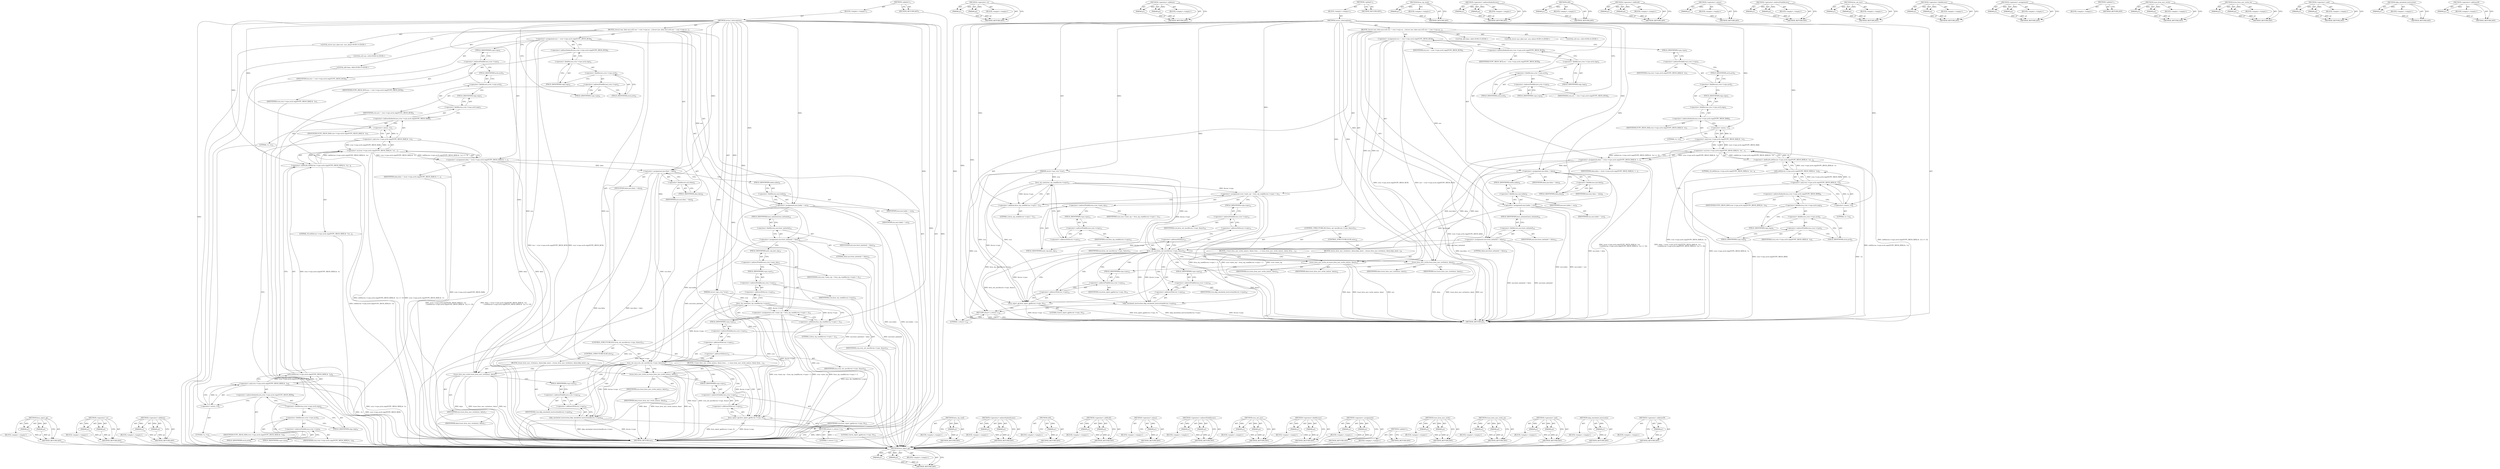 digraph "&lt;operator&gt;.addressOf" {
vulnerable_206 [label=<(METHOD,kvm_inject_gp)>];
vulnerable_207 [label=<(PARAM,p1)>];
vulnerable_208 [label=<(PARAM,p2)>];
vulnerable_209 [label=<(BLOCK,&lt;empty&gt;,&lt;empty&gt;)>];
vulnerable_210 [label=<(METHOD_RETURN,ANY)>];
vulnerable_160 [label=<(METHOD,&lt;operator&gt;.or)>];
vulnerable_161 [label=<(PARAM,p1)>];
vulnerable_162 [label=<(PARAM,p2)>];
vulnerable_163 [label=<(BLOCK,&lt;empty&gt;,&lt;empty&gt;)>];
vulnerable_164 [label=<(METHOD_RETURN,ANY)>];
vulnerable_183 [label=<(METHOD,&lt;operator&gt;.addition)>];
vulnerable_184 [label=<(PARAM,p1)>];
vulnerable_185 [label=<(PARAM,p2)>];
vulnerable_186 [label=<(BLOCK,&lt;empty&gt;,&lt;empty&gt;)>];
vulnerable_187 [label=<(METHOD_RETURN,ANY)>];
vulnerable_6 [label=<(METHOD,&lt;global&gt;)<SUB>1</SUB>>];
vulnerable_7 [label=<(BLOCK,&lt;empty&gt;,&lt;empty&gt;)<SUB>1</SUB>>];
vulnerable_8 [label=<(METHOD,wrmsr_interception)<SUB>1</SUB>>];
vulnerable_9 [label=<(PARAM,struct vcpu_svm *svm)<SUB>1</SUB>>];
vulnerable_10 [label=<(BLOCK,{
	struct msr_data msr;
	u32 ecx = svm-&gt;vcpu.ar...,{
	struct msr_data msr;
	u32 ecx = svm-&gt;vcpu.ar...)<SUB>2</SUB>>];
vulnerable_11 [label="<(LOCAL,struct msr_data msr: msr_data)<SUB>3</SUB>>"];
vulnerable_12 [label="<(LOCAL,u32 ecx: u32)<SUB>4</SUB>>"];
vulnerable_13 [label=<(&lt;operator&gt;.assignment,ecx = svm-&gt;vcpu.arch.regs[VCPU_REGS_RCX])<SUB>4</SUB>>];
vulnerable_14 [label=<(IDENTIFIER,ecx,ecx = svm-&gt;vcpu.arch.regs[VCPU_REGS_RCX])<SUB>4</SUB>>];
vulnerable_15 [label=<(&lt;operator&gt;.indirectIndexAccess,svm-&gt;vcpu.arch.regs[VCPU_REGS_RCX])<SUB>4</SUB>>];
vulnerable_16 [label=<(&lt;operator&gt;.fieldAccess,svm-&gt;vcpu.arch.regs)<SUB>4</SUB>>];
vulnerable_17 [label=<(&lt;operator&gt;.fieldAccess,svm-&gt;vcpu.arch)<SUB>4</SUB>>];
vulnerable_18 [label=<(&lt;operator&gt;.indirectFieldAccess,svm-&gt;vcpu)<SUB>4</SUB>>];
vulnerable_19 [label=<(IDENTIFIER,svm,ecx = svm-&gt;vcpu.arch.regs[VCPU_REGS_RCX])<SUB>4</SUB>>];
vulnerable_20 [label=<(FIELD_IDENTIFIER,vcpu,vcpu)<SUB>4</SUB>>];
vulnerable_21 [label=<(FIELD_IDENTIFIER,arch,arch)<SUB>4</SUB>>];
vulnerable_22 [label=<(FIELD_IDENTIFIER,regs,regs)<SUB>4</SUB>>];
vulnerable_23 [label=<(IDENTIFIER,VCPU_REGS_RCX,ecx = svm-&gt;vcpu.arch.regs[VCPU_REGS_RCX])<SUB>4</SUB>>];
vulnerable_24 [label="<(LOCAL,u64 data: u64)<SUB>5</SUB>>"];
vulnerable_25 [label=<(&lt;operator&gt;.assignment,data = (svm-&gt;vcpu.arch.regs[VCPU_REGS_RAX] &amp; -1...)<SUB>5</SUB>>];
vulnerable_26 [label=<(IDENTIFIER,data,data = (svm-&gt;vcpu.arch.regs[VCPU_REGS_RAX] &amp; -1...)<SUB>5</SUB>>];
vulnerable_27 [label=<(&lt;operator&gt;.or,(svm-&gt;vcpu.arch.regs[VCPU_REGS_RAX] &amp; -1u)
 ...)<SUB>5</SUB>>];
vulnerable_28 [label=<(&lt;operator&gt;.and,svm-&gt;vcpu.arch.regs[VCPU_REGS_RAX] &amp; -1u)<SUB>5</SUB>>];
vulnerable_29 [label=<(&lt;operator&gt;.indirectIndexAccess,svm-&gt;vcpu.arch.regs[VCPU_REGS_RAX])<SUB>5</SUB>>];
vulnerable_30 [label=<(&lt;operator&gt;.fieldAccess,svm-&gt;vcpu.arch.regs)<SUB>5</SUB>>];
vulnerable_31 [label=<(&lt;operator&gt;.fieldAccess,svm-&gt;vcpu.arch)<SUB>5</SUB>>];
vulnerable_32 [label=<(&lt;operator&gt;.indirectFieldAccess,svm-&gt;vcpu)<SUB>5</SUB>>];
vulnerable_33 [label=<(IDENTIFIER,svm,svm-&gt;vcpu.arch.regs[VCPU_REGS_RAX] &amp; -1u)<SUB>5</SUB>>];
vulnerable_34 [label=<(FIELD_IDENTIFIER,vcpu,vcpu)<SUB>5</SUB>>];
vulnerable_35 [label=<(FIELD_IDENTIFIER,arch,arch)<SUB>5</SUB>>];
vulnerable_36 [label=<(FIELD_IDENTIFIER,regs,regs)<SUB>5</SUB>>];
vulnerable_37 [label=<(IDENTIFIER,VCPU_REGS_RAX,svm-&gt;vcpu.arch.regs[VCPU_REGS_RAX] &amp; -1u)<SUB>5</SUB>>];
vulnerable_38 [label=<(&lt;operator&gt;.minus,-1u)<SUB>5</SUB>>];
vulnerable_39 [label=<(LITERAL,1u,-1u)<SUB>5</SUB>>];
vulnerable_40 [label=<(&lt;operator&gt;.shiftLeft,(u64)(svm-&gt;vcpu.arch.regs[VCPU_REGS_RDX] &amp; -1u)...)<SUB>6</SUB>>];
vulnerable_41 [label=<(u64,(u64)(svm-&gt;vcpu.arch.regs[VCPU_REGS_RDX] &amp; -1u))<SUB>6</SUB>>];
vulnerable_42 [label=<(&lt;operator&gt;.and,svm-&gt;vcpu.arch.regs[VCPU_REGS_RDX] &amp; -1u)<SUB>6</SUB>>];
vulnerable_43 [label=<(&lt;operator&gt;.indirectIndexAccess,svm-&gt;vcpu.arch.regs[VCPU_REGS_RDX])<SUB>6</SUB>>];
vulnerable_44 [label=<(&lt;operator&gt;.fieldAccess,svm-&gt;vcpu.arch.regs)<SUB>6</SUB>>];
vulnerable_45 [label=<(&lt;operator&gt;.fieldAccess,svm-&gt;vcpu.arch)<SUB>6</SUB>>];
vulnerable_46 [label=<(&lt;operator&gt;.indirectFieldAccess,svm-&gt;vcpu)<SUB>6</SUB>>];
vulnerable_47 [label=<(IDENTIFIER,svm,svm-&gt;vcpu.arch.regs[VCPU_REGS_RDX] &amp; -1u)<SUB>6</SUB>>];
vulnerable_48 [label=<(FIELD_IDENTIFIER,vcpu,vcpu)<SUB>6</SUB>>];
vulnerable_49 [label=<(FIELD_IDENTIFIER,arch,arch)<SUB>6</SUB>>];
vulnerable_50 [label=<(FIELD_IDENTIFIER,regs,regs)<SUB>6</SUB>>];
vulnerable_51 [label=<(IDENTIFIER,VCPU_REGS_RDX,svm-&gt;vcpu.arch.regs[VCPU_REGS_RDX] &amp; -1u)<SUB>6</SUB>>];
vulnerable_52 [label=<(&lt;operator&gt;.minus,-1u)<SUB>6</SUB>>];
vulnerable_53 [label=<(LITERAL,1u,-1u)<SUB>6</SUB>>];
vulnerable_54 [label=<(LITERAL,32,(u64)(svm-&gt;vcpu.arch.regs[VCPU_REGS_RDX] &amp; -1u)...)<SUB>6</SUB>>];
vulnerable_55 [label=<(&lt;operator&gt;.assignment,msr.data = data)<SUB>8</SUB>>];
vulnerable_56 [label=<(&lt;operator&gt;.fieldAccess,msr.data)<SUB>8</SUB>>];
vulnerable_57 [label=<(IDENTIFIER,msr,msr.data = data)<SUB>8</SUB>>];
vulnerable_58 [label=<(FIELD_IDENTIFIER,data,data)<SUB>8</SUB>>];
vulnerable_59 [label=<(IDENTIFIER,data,msr.data = data)<SUB>8</SUB>>];
vulnerable_60 [label=<(&lt;operator&gt;.assignment,msr.index = ecx)<SUB>9</SUB>>];
vulnerable_61 [label=<(&lt;operator&gt;.fieldAccess,msr.index)<SUB>9</SUB>>];
vulnerable_62 [label=<(IDENTIFIER,msr,msr.index = ecx)<SUB>9</SUB>>];
vulnerable_63 [label=<(FIELD_IDENTIFIER,index,index)<SUB>9</SUB>>];
vulnerable_64 [label=<(IDENTIFIER,ecx,msr.index = ecx)<SUB>9</SUB>>];
vulnerable_65 [label=<(&lt;operator&gt;.assignment,msr.host_initiated = false)<SUB>10</SUB>>];
vulnerable_66 [label=<(&lt;operator&gt;.fieldAccess,msr.host_initiated)<SUB>10</SUB>>];
vulnerable_67 [label=<(IDENTIFIER,msr,msr.host_initiated = false)<SUB>10</SUB>>];
vulnerable_68 [label=<(FIELD_IDENTIFIER,host_initiated,host_initiated)<SUB>10</SUB>>];
vulnerable_69 [label=<(LITERAL,false,msr.host_initiated = false)<SUB>10</SUB>>];
vulnerable_70 [label=<(&lt;operator&gt;.assignment,svm-&gt;next_rip = kvm_rip_read(&amp;svm-&gt;vcpu) + 2)<SUB>12</SUB>>];
vulnerable_71 [label=<(&lt;operator&gt;.indirectFieldAccess,svm-&gt;next_rip)<SUB>12</SUB>>];
vulnerable_72 [label=<(IDENTIFIER,svm,svm-&gt;next_rip = kvm_rip_read(&amp;svm-&gt;vcpu) + 2)<SUB>12</SUB>>];
vulnerable_73 [label=<(FIELD_IDENTIFIER,next_rip,next_rip)<SUB>12</SUB>>];
vulnerable_74 [label=<(&lt;operator&gt;.addition,kvm_rip_read(&amp;svm-&gt;vcpu) + 2)<SUB>12</SUB>>];
vulnerable_75 [label=<(kvm_rip_read,kvm_rip_read(&amp;svm-&gt;vcpu))<SUB>12</SUB>>];
vulnerable_76 [label=<(&lt;operator&gt;.addressOf,&amp;svm-&gt;vcpu)<SUB>12</SUB>>];
vulnerable_77 [label=<(&lt;operator&gt;.indirectFieldAccess,svm-&gt;vcpu)<SUB>12</SUB>>];
vulnerable_78 [label=<(IDENTIFIER,svm,kvm_rip_read(&amp;svm-&gt;vcpu))<SUB>12</SUB>>];
vulnerable_79 [label=<(FIELD_IDENTIFIER,vcpu,vcpu)<SUB>12</SUB>>];
vulnerable_80 [label=<(LITERAL,2,kvm_rip_read(&amp;svm-&gt;vcpu) + 2)<SUB>12</SUB>>];
vulnerable_81 [label=<(CONTROL_STRUCTURE,IF,if (svm_set_msr(&amp;svm-&gt;vcpu, &amp;msr)))<SUB>13</SUB>>];
vulnerable_82 [label=<(svm_set_msr,svm_set_msr(&amp;svm-&gt;vcpu, &amp;msr))<SUB>13</SUB>>];
vulnerable_83 [label=<(&lt;operator&gt;.addressOf,&amp;svm-&gt;vcpu)<SUB>13</SUB>>];
vulnerable_84 [label=<(&lt;operator&gt;.indirectFieldAccess,svm-&gt;vcpu)<SUB>13</SUB>>];
vulnerable_85 [label=<(IDENTIFIER,svm,svm_set_msr(&amp;svm-&gt;vcpu, &amp;msr))<SUB>13</SUB>>];
vulnerable_86 [label=<(FIELD_IDENTIFIER,vcpu,vcpu)<SUB>13</SUB>>];
vulnerable_87 [label=<(&lt;operator&gt;.addressOf,&amp;msr)<SUB>13</SUB>>];
vulnerable_88 [label=<(IDENTIFIER,msr,svm_set_msr(&amp;svm-&gt;vcpu, &amp;msr))<SUB>13</SUB>>];
vulnerable_89 [label=<(BLOCK,{
 		trace_kvm_msr_write_ex(ecx, data);
 		kvm_...,{
 		trace_kvm_msr_write_ex(ecx, data);
 		kvm_...)<SUB>13</SUB>>];
vulnerable_90 [label=<(trace_kvm_msr_write_ex,trace_kvm_msr_write_ex(ecx, data))<SUB>14</SUB>>];
vulnerable_91 [label=<(IDENTIFIER,ecx,trace_kvm_msr_write_ex(ecx, data))<SUB>14</SUB>>];
vulnerable_92 [label=<(IDENTIFIER,data,trace_kvm_msr_write_ex(ecx, data))<SUB>14</SUB>>];
vulnerable_93 [label=<(kvm_inject_gp,kvm_inject_gp(&amp;svm-&gt;vcpu, 0))<SUB>15</SUB>>];
vulnerable_94 [label=<(&lt;operator&gt;.addressOf,&amp;svm-&gt;vcpu)<SUB>15</SUB>>];
vulnerable_95 [label=<(&lt;operator&gt;.indirectFieldAccess,svm-&gt;vcpu)<SUB>15</SUB>>];
vulnerable_96 [label=<(IDENTIFIER,svm,kvm_inject_gp(&amp;svm-&gt;vcpu, 0))<SUB>15</SUB>>];
vulnerable_97 [label=<(FIELD_IDENTIFIER,vcpu,vcpu)<SUB>15</SUB>>];
vulnerable_98 [label=<(LITERAL,0,kvm_inject_gp(&amp;svm-&gt;vcpu, 0))<SUB>15</SUB>>];
vulnerable_99 [label=<(CONTROL_STRUCTURE,ELSE,else)<SUB>16</SUB>>];
vulnerable_100 [label=<(BLOCK,{
		trace_kvm_msr_write(ecx, data);
		skip_emul...,{
		trace_kvm_msr_write(ecx, data);
		skip_emul...)<SUB>16</SUB>>];
vulnerable_101 [label=<(trace_kvm_msr_write,trace_kvm_msr_write(ecx, data))<SUB>17</SUB>>];
vulnerable_102 [label=<(IDENTIFIER,ecx,trace_kvm_msr_write(ecx, data))<SUB>17</SUB>>];
vulnerable_103 [label=<(IDENTIFIER,data,trace_kvm_msr_write(ecx, data))<SUB>17</SUB>>];
vulnerable_104 [label=<(skip_emulated_instruction,skip_emulated_instruction(&amp;svm-&gt;vcpu))<SUB>18</SUB>>];
vulnerable_105 [label=<(&lt;operator&gt;.addressOf,&amp;svm-&gt;vcpu)<SUB>18</SUB>>];
vulnerable_106 [label=<(&lt;operator&gt;.indirectFieldAccess,svm-&gt;vcpu)<SUB>18</SUB>>];
vulnerable_107 [label=<(IDENTIFIER,svm,skip_emulated_instruction(&amp;svm-&gt;vcpu))<SUB>18</SUB>>];
vulnerable_108 [label=<(FIELD_IDENTIFIER,vcpu,vcpu)<SUB>18</SUB>>];
vulnerable_109 [label=<(RETURN,return 1;,return 1;)<SUB>20</SUB>>];
vulnerable_110 [label=<(LITERAL,1,return 1;)<SUB>20</SUB>>];
vulnerable_111 [label=<(METHOD_RETURN,int)<SUB>1</SUB>>];
vulnerable_113 [label=<(METHOD_RETURN,ANY)<SUB>1</SUB>>];
vulnerable_188 [label=<(METHOD,kvm_rip_read)>];
vulnerable_189 [label=<(PARAM,p1)>];
vulnerable_190 [label=<(BLOCK,&lt;empty&gt;,&lt;empty&gt;)>];
vulnerable_191 [label=<(METHOD_RETURN,ANY)>];
vulnerable_145 [label=<(METHOD,&lt;operator&gt;.indirectIndexAccess)>];
vulnerable_146 [label=<(PARAM,p1)>];
vulnerable_147 [label=<(PARAM,p2)>];
vulnerable_148 [label=<(BLOCK,&lt;empty&gt;,&lt;empty&gt;)>];
vulnerable_149 [label=<(METHOD_RETURN,ANY)>];
vulnerable_179 [label=<(METHOD,u64)>];
vulnerable_180 [label=<(PARAM,p1)>];
vulnerable_181 [label=<(BLOCK,&lt;empty&gt;,&lt;empty&gt;)>];
vulnerable_182 [label=<(METHOD_RETURN,ANY)>];
vulnerable_174 [label=<(METHOD,&lt;operator&gt;.shiftLeft)>];
vulnerable_175 [label=<(PARAM,p1)>];
vulnerable_176 [label=<(PARAM,p2)>];
vulnerable_177 [label=<(BLOCK,&lt;empty&gt;,&lt;empty&gt;)>];
vulnerable_178 [label=<(METHOD_RETURN,ANY)>];
vulnerable_170 [label=<(METHOD,&lt;operator&gt;.minus)>];
vulnerable_171 [label=<(PARAM,p1)>];
vulnerable_172 [label=<(BLOCK,&lt;empty&gt;,&lt;empty&gt;)>];
vulnerable_173 [label=<(METHOD_RETURN,ANY)>];
vulnerable_155 [label=<(METHOD,&lt;operator&gt;.indirectFieldAccess)>];
vulnerable_156 [label=<(PARAM,p1)>];
vulnerable_157 [label=<(PARAM,p2)>];
vulnerable_158 [label=<(BLOCK,&lt;empty&gt;,&lt;empty&gt;)>];
vulnerable_159 [label=<(METHOD_RETURN,ANY)>];
vulnerable_196 [label=<(METHOD,svm_set_msr)>];
vulnerable_197 [label=<(PARAM,p1)>];
vulnerable_198 [label=<(PARAM,p2)>];
vulnerable_199 [label=<(BLOCK,&lt;empty&gt;,&lt;empty&gt;)>];
vulnerable_200 [label=<(METHOD_RETURN,ANY)>];
vulnerable_150 [label=<(METHOD,&lt;operator&gt;.fieldAccess)>];
vulnerable_151 [label=<(PARAM,p1)>];
vulnerable_152 [label=<(PARAM,p2)>];
vulnerable_153 [label=<(BLOCK,&lt;empty&gt;,&lt;empty&gt;)>];
vulnerable_154 [label=<(METHOD_RETURN,ANY)>];
vulnerable_140 [label=<(METHOD,&lt;operator&gt;.assignment)>];
vulnerable_141 [label=<(PARAM,p1)>];
vulnerable_142 [label=<(PARAM,p2)>];
vulnerable_143 [label=<(BLOCK,&lt;empty&gt;,&lt;empty&gt;)>];
vulnerable_144 [label=<(METHOD_RETURN,ANY)>];
vulnerable_134 [label=<(METHOD,&lt;global&gt;)<SUB>1</SUB>>];
vulnerable_135 [label=<(BLOCK,&lt;empty&gt;,&lt;empty&gt;)>];
vulnerable_136 [label=<(METHOD_RETURN,ANY)>];
vulnerable_211 [label=<(METHOD,trace_kvm_msr_write)>];
vulnerable_212 [label=<(PARAM,p1)>];
vulnerable_213 [label=<(PARAM,p2)>];
vulnerable_214 [label=<(BLOCK,&lt;empty&gt;,&lt;empty&gt;)>];
vulnerable_215 [label=<(METHOD_RETURN,ANY)>];
vulnerable_201 [label=<(METHOD,trace_kvm_msr_write_ex)>];
vulnerable_202 [label=<(PARAM,p1)>];
vulnerable_203 [label=<(PARAM,p2)>];
vulnerable_204 [label=<(BLOCK,&lt;empty&gt;,&lt;empty&gt;)>];
vulnerable_205 [label=<(METHOD_RETURN,ANY)>];
vulnerable_165 [label=<(METHOD,&lt;operator&gt;.and)>];
vulnerable_166 [label=<(PARAM,p1)>];
vulnerable_167 [label=<(PARAM,p2)>];
vulnerable_168 [label=<(BLOCK,&lt;empty&gt;,&lt;empty&gt;)>];
vulnerable_169 [label=<(METHOD_RETURN,ANY)>];
vulnerable_216 [label=<(METHOD,skip_emulated_instruction)>];
vulnerable_217 [label=<(PARAM,p1)>];
vulnerable_218 [label=<(BLOCK,&lt;empty&gt;,&lt;empty&gt;)>];
vulnerable_219 [label=<(METHOD_RETURN,ANY)>];
vulnerable_192 [label=<(METHOD,&lt;operator&gt;.addressOf)>];
vulnerable_193 [label=<(PARAM,p1)>];
vulnerable_194 [label=<(BLOCK,&lt;empty&gt;,&lt;empty&gt;)>];
vulnerable_195 [label=<(METHOD_RETURN,ANY)>];
fixed_206 [label=<(METHOD,kvm_inject_gp)>];
fixed_207 [label=<(PARAM,p1)>];
fixed_208 [label=<(PARAM,p2)>];
fixed_209 [label=<(BLOCK,&lt;empty&gt;,&lt;empty&gt;)>];
fixed_210 [label=<(METHOD_RETURN,ANY)>];
fixed_160 [label=<(METHOD,&lt;operator&gt;.or)>];
fixed_161 [label=<(PARAM,p1)>];
fixed_162 [label=<(PARAM,p2)>];
fixed_163 [label=<(BLOCK,&lt;empty&gt;,&lt;empty&gt;)>];
fixed_164 [label=<(METHOD_RETURN,ANY)>];
fixed_183 [label=<(METHOD,&lt;operator&gt;.addition)>];
fixed_184 [label=<(PARAM,p1)>];
fixed_185 [label=<(PARAM,p2)>];
fixed_186 [label=<(BLOCK,&lt;empty&gt;,&lt;empty&gt;)>];
fixed_187 [label=<(METHOD_RETURN,ANY)>];
fixed_6 [label=<(METHOD,&lt;global&gt;)<SUB>1</SUB>>];
fixed_7 [label=<(BLOCK,&lt;empty&gt;,&lt;empty&gt;)<SUB>1</SUB>>];
fixed_8 [label=<(METHOD,wrmsr_interception)<SUB>1</SUB>>];
fixed_9 [label=<(PARAM,struct vcpu_svm *svm)<SUB>1</SUB>>];
fixed_10 [label=<(BLOCK,{
	struct msr_data msr;
	u32 ecx = svm-&gt;vcpu.ar...,{
	struct msr_data msr;
	u32 ecx = svm-&gt;vcpu.ar...)<SUB>2</SUB>>];
fixed_11 [label="<(LOCAL,struct msr_data msr: msr_data)<SUB>3</SUB>>"];
fixed_12 [label="<(LOCAL,u32 ecx: u32)<SUB>4</SUB>>"];
fixed_13 [label=<(&lt;operator&gt;.assignment,ecx = svm-&gt;vcpu.arch.regs[VCPU_REGS_RCX])<SUB>4</SUB>>];
fixed_14 [label=<(IDENTIFIER,ecx,ecx = svm-&gt;vcpu.arch.regs[VCPU_REGS_RCX])<SUB>4</SUB>>];
fixed_15 [label=<(&lt;operator&gt;.indirectIndexAccess,svm-&gt;vcpu.arch.regs[VCPU_REGS_RCX])<SUB>4</SUB>>];
fixed_16 [label=<(&lt;operator&gt;.fieldAccess,svm-&gt;vcpu.arch.regs)<SUB>4</SUB>>];
fixed_17 [label=<(&lt;operator&gt;.fieldAccess,svm-&gt;vcpu.arch)<SUB>4</SUB>>];
fixed_18 [label=<(&lt;operator&gt;.indirectFieldAccess,svm-&gt;vcpu)<SUB>4</SUB>>];
fixed_19 [label=<(IDENTIFIER,svm,ecx = svm-&gt;vcpu.arch.regs[VCPU_REGS_RCX])<SUB>4</SUB>>];
fixed_20 [label=<(FIELD_IDENTIFIER,vcpu,vcpu)<SUB>4</SUB>>];
fixed_21 [label=<(FIELD_IDENTIFIER,arch,arch)<SUB>4</SUB>>];
fixed_22 [label=<(FIELD_IDENTIFIER,regs,regs)<SUB>4</SUB>>];
fixed_23 [label=<(IDENTIFIER,VCPU_REGS_RCX,ecx = svm-&gt;vcpu.arch.regs[VCPU_REGS_RCX])<SUB>4</SUB>>];
fixed_24 [label="<(LOCAL,u64 data: u64)<SUB>5</SUB>>"];
fixed_25 [label=<(&lt;operator&gt;.assignment,data = (svm-&gt;vcpu.arch.regs[VCPU_REGS_RAX] &amp; -1...)<SUB>5</SUB>>];
fixed_26 [label=<(IDENTIFIER,data,data = (svm-&gt;vcpu.arch.regs[VCPU_REGS_RAX] &amp; -1...)<SUB>5</SUB>>];
fixed_27 [label=<(&lt;operator&gt;.or,(svm-&gt;vcpu.arch.regs[VCPU_REGS_RAX] &amp; -1u)
 ...)<SUB>5</SUB>>];
fixed_28 [label=<(&lt;operator&gt;.and,svm-&gt;vcpu.arch.regs[VCPU_REGS_RAX] &amp; -1u)<SUB>5</SUB>>];
fixed_29 [label=<(&lt;operator&gt;.indirectIndexAccess,svm-&gt;vcpu.arch.regs[VCPU_REGS_RAX])<SUB>5</SUB>>];
fixed_30 [label=<(&lt;operator&gt;.fieldAccess,svm-&gt;vcpu.arch.regs)<SUB>5</SUB>>];
fixed_31 [label=<(&lt;operator&gt;.fieldAccess,svm-&gt;vcpu.arch)<SUB>5</SUB>>];
fixed_32 [label=<(&lt;operator&gt;.indirectFieldAccess,svm-&gt;vcpu)<SUB>5</SUB>>];
fixed_33 [label=<(IDENTIFIER,svm,svm-&gt;vcpu.arch.regs[VCPU_REGS_RAX] &amp; -1u)<SUB>5</SUB>>];
fixed_34 [label=<(FIELD_IDENTIFIER,vcpu,vcpu)<SUB>5</SUB>>];
fixed_35 [label=<(FIELD_IDENTIFIER,arch,arch)<SUB>5</SUB>>];
fixed_36 [label=<(FIELD_IDENTIFIER,regs,regs)<SUB>5</SUB>>];
fixed_37 [label=<(IDENTIFIER,VCPU_REGS_RAX,svm-&gt;vcpu.arch.regs[VCPU_REGS_RAX] &amp; -1u)<SUB>5</SUB>>];
fixed_38 [label=<(&lt;operator&gt;.minus,-1u)<SUB>5</SUB>>];
fixed_39 [label=<(LITERAL,1u,-1u)<SUB>5</SUB>>];
fixed_40 [label=<(&lt;operator&gt;.shiftLeft,(u64)(svm-&gt;vcpu.arch.regs[VCPU_REGS_RDX] &amp; -1u)...)<SUB>6</SUB>>];
fixed_41 [label=<(u64,(u64)(svm-&gt;vcpu.arch.regs[VCPU_REGS_RDX] &amp; -1u))<SUB>6</SUB>>];
fixed_42 [label=<(&lt;operator&gt;.and,svm-&gt;vcpu.arch.regs[VCPU_REGS_RDX] &amp; -1u)<SUB>6</SUB>>];
fixed_43 [label=<(&lt;operator&gt;.indirectIndexAccess,svm-&gt;vcpu.arch.regs[VCPU_REGS_RDX])<SUB>6</SUB>>];
fixed_44 [label=<(&lt;operator&gt;.fieldAccess,svm-&gt;vcpu.arch.regs)<SUB>6</SUB>>];
fixed_45 [label=<(&lt;operator&gt;.fieldAccess,svm-&gt;vcpu.arch)<SUB>6</SUB>>];
fixed_46 [label=<(&lt;operator&gt;.indirectFieldAccess,svm-&gt;vcpu)<SUB>6</SUB>>];
fixed_47 [label=<(IDENTIFIER,svm,svm-&gt;vcpu.arch.regs[VCPU_REGS_RDX] &amp; -1u)<SUB>6</SUB>>];
fixed_48 [label=<(FIELD_IDENTIFIER,vcpu,vcpu)<SUB>6</SUB>>];
fixed_49 [label=<(FIELD_IDENTIFIER,arch,arch)<SUB>6</SUB>>];
fixed_50 [label=<(FIELD_IDENTIFIER,regs,regs)<SUB>6</SUB>>];
fixed_51 [label=<(IDENTIFIER,VCPU_REGS_RDX,svm-&gt;vcpu.arch.regs[VCPU_REGS_RDX] &amp; -1u)<SUB>6</SUB>>];
fixed_52 [label=<(&lt;operator&gt;.minus,-1u)<SUB>6</SUB>>];
fixed_53 [label=<(LITERAL,1u,-1u)<SUB>6</SUB>>];
fixed_54 [label=<(LITERAL,32,(u64)(svm-&gt;vcpu.arch.regs[VCPU_REGS_RDX] &amp; -1u)...)<SUB>6</SUB>>];
fixed_55 [label=<(&lt;operator&gt;.assignment,msr.data = data)<SUB>8</SUB>>];
fixed_56 [label=<(&lt;operator&gt;.fieldAccess,msr.data)<SUB>8</SUB>>];
fixed_57 [label=<(IDENTIFIER,msr,msr.data = data)<SUB>8</SUB>>];
fixed_58 [label=<(FIELD_IDENTIFIER,data,data)<SUB>8</SUB>>];
fixed_59 [label=<(IDENTIFIER,data,msr.data = data)<SUB>8</SUB>>];
fixed_60 [label=<(&lt;operator&gt;.assignment,msr.index = ecx)<SUB>9</SUB>>];
fixed_61 [label=<(&lt;operator&gt;.fieldAccess,msr.index)<SUB>9</SUB>>];
fixed_62 [label=<(IDENTIFIER,msr,msr.index = ecx)<SUB>9</SUB>>];
fixed_63 [label=<(FIELD_IDENTIFIER,index,index)<SUB>9</SUB>>];
fixed_64 [label=<(IDENTIFIER,ecx,msr.index = ecx)<SUB>9</SUB>>];
fixed_65 [label=<(&lt;operator&gt;.assignment,msr.host_initiated = false)<SUB>10</SUB>>];
fixed_66 [label=<(&lt;operator&gt;.fieldAccess,msr.host_initiated)<SUB>10</SUB>>];
fixed_67 [label=<(IDENTIFIER,msr,msr.host_initiated = false)<SUB>10</SUB>>];
fixed_68 [label=<(FIELD_IDENTIFIER,host_initiated,host_initiated)<SUB>10</SUB>>];
fixed_69 [label=<(LITERAL,false,msr.host_initiated = false)<SUB>10</SUB>>];
fixed_70 [label=<(&lt;operator&gt;.assignment,svm-&gt;next_rip = kvm_rip_read(&amp;svm-&gt;vcpu) + 2)<SUB>12</SUB>>];
fixed_71 [label=<(&lt;operator&gt;.indirectFieldAccess,svm-&gt;next_rip)<SUB>12</SUB>>];
fixed_72 [label=<(IDENTIFIER,svm,svm-&gt;next_rip = kvm_rip_read(&amp;svm-&gt;vcpu) + 2)<SUB>12</SUB>>];
fixed_73 [label=<(FIELD_IDENTIFIER,next_rip,next_rip)<SUB>12</SUB>>];
fixed_74 [label=<(&lt;operator&gt;.addition,kvm_rip_read(&amp;svm-&gt;vcpu) + 2)<SUB>12</SUB>>];
fixed_75 [label=<(kvm_rip_read,kvm_rip_read(&amp;svm-&gt;vcpu))<SUB>12</SUB>>];
fixed_76 [label=<(&lt;operator&gt;.addressOf,&amp;svm-&gt;vcpu)<SUB>12</SUB>>];
fixed_77 [label=<(&lt;operator&gt;.indirectFieldAccess,svm-&gt;vcpu)<SUB>12</SUB>>];
fixed_78 [label=<(IDENTIFIER,svm,kvm_rip_read(&amp;svm-&gt;vcpu))<SUB>12</SUB>>];
fixed_79 [label=<(FIELD_IDENTIFIER,vcpu,vcpu)<SUB>12</SUB>>];
fixed_80 [label=<(LITERAL,2,kvm_rip_read(&amp;svm-&gt;vcpu) + 2)<SUB>12</SUB>>];
fixed_81 [label=<(CONTROL_STRUCTURE,IF,if (kvm_set_msr(&amp;svm-&gt;vcpu, &amp;msr)))<SUB>13</SUB>>];
fixed_82 [label=<(kvm_set_msr,kvm_set_msr(&amp;svm-&gt;vcpu, &amp;msr))<SUB>13</SUB>>];
fixed_83 [label=<(&lt;operator&gt;.addressOf,&amp;svm-&gt;vcpu)<SUB>13</SUB>>];
fixed_84 [label=<(&lt;operator&gt;.indirectFieldAccess,svm-&gt;vcpu)<SUB>13</SUB>>];
fixed_85 [label=<(IDENTIFIER,svm,kvm_set_msr(&amp;svm-&gt;vcpu, &amp;msr))<SUB>13</SUB>>];
fixed_86 [label=<(FIELD_IDENTIFIER,vcpu,vcpu)<SUB>13</SUB>>];
fixed_87 [label=<(&lt;operator&gt;.addressOf,&amp;msr)<SUB>13</SUB>>];
fixed_88 [label=<(IDENTIFIER,msr,kvm_set_msr(&amp;svm-&gt;vcpu, &amp;msr))<SUB>13</SUB>>];
fixed_89 [label=<(BLOCK,{
 		trace_kvm_msr_write_ex(ecx, data);
 		kvm_...,{
 		trace_kvm_msr_write_ex(ecx, data);
 		kvm_...)<SUB>13</SUB>>];
fixed_90 [label=<(trace_kvm_msr_write_ex,trace_kvm_msr_write_ex(ecx, data))<SUB>14</SUB>>];
fixed_91 [label=<(IDENTIFIER,ecx,trace_kvm_msr_write_ex(ecx, data))<SUB>14</SUB>>];
fixed_92 [label=<(IDENTIFIER,data,trace_kvm_msr_write_ex(ecx, data))<SUB>14</SUB>>];
fixed_93 [label=<(kvm_inject_gp,kvm_inject_gp(&amp;svm-&gt;vcpu, 0))<SUB>15</SUB>>];
fixed_94 [label=<(&lt;operator&gt;.addressOf,&amp;svm-&gt;vcpu)<SUB>15</SUB>>];
fixed_95 [label=<(&lt;operator&gt;.indirectFieldAccess,svm-&gt;vcpu)<SUB>15</SUB>>];
fixed_96 [label=<(IDENTIFIER,svm,kvm_inject_gp(&amp;svm-&gt;vcpu, 0))<SUB>15</SUB>>];
fixed_97 [label=<(FIELD_IDENTIFIER,vcpu,vcpu)<SUB>15</SUB>>];
fixed_98 [label=<(LITERAL,0,kvm_inject_gp(&amp;svm-&gt;vcpu, 0))<SUB>15</SUB>>];
fixed_99 [label=<(CONTROL_STRUCTURE,ELSE,else)<SUB>16</SUB>>];
fixed_100 [label=<(BLOCK,{
		trace_kvm_msr_write(ecx, data);
		skip_emul...,{
		trace_kvm_msr_write(ecx, data);
		skip_emul...)<SUB>16</SUB>>];
fixed_101 [label=<(trace_kvm_msr_write,trace_kvm_msr_write(ecx, data))<SUB>17</SUB>>];
fixed_102 [label=<(IDENTIFIER,ecx,trace_kvm_msr_write(ecx, data))<SUB>17</SUB>>];
fixed_103 [label=<(IDENTIFIER,data,trace_kvm_msr_write(ecx, data))<SUB>17</SUB>>];
fixed_104 [label=<(skip_emulated_instruction,skip_emulated_instruction(&amp;svm-&gt;vcpu))<SUB>18</SUB>>];
fixed_105 [label=<(&lt;operator&gt;.addressOf,&amp;svm-&gt;vcpu)<SUB>18</SUB>>];
fixed_106 [label=<(&lt;operator&gt;.indirectFieldAccess,svm-&gt;vcpu)<SUB>18</SUB>>];
fixed_107 [label=<(IDENTIFIER,svm,skip_emulated_instruction(&amp;svm-&gt;vcpu))<SUB>18</SUB>>];
fixed_108 [label=<(FIELD_IDENTIFIER,vcpu,vcpu)<SUB>18</SUB>>];
fixed_109 [label=<(RETURN,return 1;,return 1;)<SUB>20</SUB>>];
fixed_110 [label=<(LITERAL,1,return 1;)<SUB>20</SUB>>];
fixed_111 [label=<(METHOD_RETURN,int)<SUB>1</SUB>>];
fixed_113 [label=<(METHOD_RETURN,ANY)<SUB>1</SUB>>];
fixed_188 [label=<(METHOD,kvm_rip_read)>];
fixed_189 [label=<(PARAM,p1)>];
fixed_190 [label=<(BLOCK,&lt;empty&gt;,&lt;empty&gt;)>];
fixed_191 [label=<(METHOD_RETURN,ANY)>];
fixed_145 [label=<(METHOD,&lt;operator&gt;.indirectIndexAccess)>];
fixed_146 [label=<(PARAM,p1)>];
fixed_147 [label=<(PARAM,p2)>];
fixed_148 [label=<(BLOCK,&lt;empty&gt;,&lt;empty&gt;)>];
fixed_149 [label=<(METHOD_RETURN,ANY)>];
fixed_179 [label=<(METHOD,u64)>];
fixed_180 [label=<(PARAM,p1)>];
fixed_181 [label=<(BLOCK,&lt;empty&gt;,&lt;empty&gt;)>];
fixed_182 [label=<(METHOD_RETURN,ANY)>];
fixed_174 [label=<(METHOD,&lt;operator&gt;.shiftLeft)>];
fixed_175 [label=<(PARAM,p1)>];
fixed_176 [label=<(PARAM,p2)>];
fixed_177 [label=<(BLOCK,&lt;empty&gt;,&lt;empty&gt;)>];
fixed_178 [label=<(METHOD_RETURN,ANY)>];
fixed_170 [label=<(METHOD,&lt;operator&gt;.minus)>];
fixed_171 [label=<(PARAM,p1)>];
fixed_172 [label=<(BLOCK,&lt;empty&gt;,&lt;empty&gt;)>];
fixed_173 [label=<(METHOD_RETURN,ANY)>];
fixed_155 [label=<(METHOD,&lt;operator&gt;.indirectFieldAccess)>];
fixed_156 [label=<(PARAM,p1)>];
fixed_157 [label=<(PARAM,p2)>];
fixed_158 [label=<(BLOCK,&lt;empty&gt;,&lt;empty&gt;)>];
fixed_159 [label=<(METHOD_RETURN,ANY)>];
fixed_196 [label=<(METHOD,kvm_set_msr)>];
fixed_197 [label=<(PARAM,p1)>];
fixed_198 [label=<(PARAM,p2)>];
fixed_199 [label=<(BLOCK,&lt;empty&gt;,&lt;empty&gt;)>];
fixed_200 [label=<(METHOD_RETURN,ANY)>];
fixed_150 [label=<(METHOD,&lt;operator&gt;.fieldAccess)>];
fixed_151 [label=<(PARAM,p1)>];
fixed_152 [label=<(PARAM,p2)>];
fixed_153 [label=<(BLOCK,&lt;empty&gt;,&lt;empty&gt;)>];
fixed_154 [label=<(METHOD_RETURN,ANY)>];
fixed_140 [label=<(METHOD,&lt;operator&gt;.assignment)>];
fixed_141 [label=<(PARAM,p1)>];
fixed_142 [label=<(PARAM,p2)>];
fixed_143 [label=<(BLOCK,&lt;empty&gt;,&lt;empty&gt;)>];
fixed_144 [label=<(METHOD_RETURN,ANY)>];
fixed_134 [label=<(METHOD,&lt;global&gt;)<SUB>1</SUB>>];
fixed_135 [label=<(BLOCK,&lt;empty&gt;,&lt;empty&gt;)>];
fixed_136 [label=<(METHOD_RETURN,ANY)>];
fixed_211 [label=<(METHOD,trace_kvm_msr_write)>];
fixed_212 [label=<(PARAM,p1)>];
fixed_213 [label=<(PARAM,p2)>];
fixed_214 [label=<(BLOCK,&lt;empty&gt;,&lt;empty&gt;)>];
fixed_215 [label=<(METHOD_RETURN,ANY)>];
fixed_201 [label=<(METHOD,trace_kvm_msr_write_ex)>];
fixed_202 [label=<(PARAM,p1)>];
fixed_203 [label=<(PARAM,p2)>];
fixed_204 [label=<(BLOCK,&lt;empty&gt;,&lt;empty&gt;)>];
fixed_205 [label=<(METHOD_RETURN,ANY)>];
fixed_165 [label=<(METHOD,&lt;operator&gt;.and)>];
fixed_166 [label=<(PARAM,p1)>];
fixed_167 [label=<(PARAM,p2)>];
fixed_168 [label=<(BLOCK,&lt;empty&gt;,&lt;empty&gt;)>];
fixed_169 [label=<(METHOD_RETURN,ANY)>];
fixed_216 [label=<(METHOD,skip_emulated_instruction)>];
fixed_217 [label=<(PARAM,p1)>];
fixed_218 [label=<(BLOCK,&lt;empty&gt;,&lt;empty&gt;)>];
fixed_219 [label=<(METHOD_RETURN,ANY)>];
fixed_192 [label=<(METHOD,&lt;operator&gt;.addressOf)>];
fixed_193 [label=<(PARAM,p1)>];
fixed_194 [label=<(BLOCK,&lt;empty&gt;,&lt;empty&gt;)>];
fixed_195 [label=<(METHOD_RETURN,ANY)>];
vulnerable_206 -> vulnerable_207  [key=0, label="AST: "];
vulnerable_206 -> vulnerable_207  [key=1, label="DDG: "];
vulnerable_206 -> vulnerable_209  [key=0, label="AST: "];
vulnerable_206 -> vulnerable_208  [key=0, label="AST: "];
vulnerable_206 -> vulnerable_208  [key=1, label="DDG: "];
vulnerable_206 -> vulnerable_210  [key=0, label="AST: "];
vulnerable_206 -> vulnerable_210  [key=1, label="CFG: "];
vulnerable_207 -> vulnerable_210  [key=0, label="DDG: p1"];
vulnerable_208 -> vulnerable_210  [key=0, label="DDG: p2"];
vulnerable_209 -> fixed_206  [key=0];
vulnerable_210 -> fixed_206  [key=0];
vulnerable_160 -> vulnerable_161  [key=0, label="AST: "];
vulnerable_160 -> vulnerable_161  [key=1, label="DDG: "];
vulnerable_160 -> vulnerable_163  [key=0, label="AST: "];
vulnerable_160 -> vulnerable_162  [key=0, label="AST: "];
vulnerable_160 -> vulnerable_162  [key=1, label="DDG: "];
vulnerable_160 -> vulnerable_164  [key=0, label="AST: "];
vulnerable_160 -> vulnerable_164  [key=1, label="CFG: "];
vulnerable_161 -> vulnerable_164  [key=0, label="DDG: p1"];
vulnerable_162 -> vulnerable_164  [key=0, label="DDG: p2"];
vulnerable_163 -> fixed_206  [key=0];
vulnerable_164 -> fixed_206  [key=0];
vulnerable_183 -> vulnerable_184  [key=0, label="AST: "];
vulnerable_183 -> vulnerable_184  [key=1, label="DDG: "];
vulnerable_183 -> vulnerable_186  [key=0, label="AST: "];
vulnerable_183 -> vulnerable_185  [key=0, label="AST: "];
vulnerable_183 -> vulnerable_185  [key=1, label="DDG: "];
vulnerable_183 -> vulnerable_187  [key=0, label="AST: "];
vulnerable_183 -> vulnerable_187  [key=1, label="CFG: "];
vulnerable_184 -> vulnerable_187  [key=0, label="DDG: p1"];
vulnerable_185 -> vulnerable_187  [key=0, label="DDG: p2"];
vulnerable_186 -> fixed_206  [key=0];
vulnerable_187 -> fixed_206  [key=0];
vulnerable_6 -> vulnerable_7  [key=0, label="AST: "];
vulnerable_6 -> vulnerable_113  [key=0, label="AST: "];
vulnerable_6 -> vulnerable_113  [key=1, label="CFG: "];
vulnerable_7 -> vulnerable_8  [key=0, label="AST: "];
vulnerable_8 -> vulnerable_9  [key=0, label="AST: "];
vulnerable_8 -> vulnerable_9  [key=1, label="DDG: "];
vulnerable_8 -> vulnerable_10  [key=0, label="AST: "];
vulnerable_8 -> vulnerable_111  [key=0, label="AST: "];
vulnerable_8 -> vulnerable_20  [key=0, label="CFG: "];
vulnerable_8 -> vulnerable_55  [key=0, label="DDG: "];
vulnerable_8 -> vulnerable_60  [key=0, label="DDG: "];
vulnerable_8 -> vulnerable_65  [key=0, label="DDG: "];
vulnerable_8 -> vulnerable_70  [key=0, label="DDG: "];
vulnerable_8 -> vulnerable_109  [key=0, label="DDG: "];
vulnerable_8 -> vulnerable_110  [key=0, label="DDG: "];
vulnerable_8 -> vulnerable_74  [key=0, label="DDG: "];
vulnerable_8 -> vulnerable_82  [key=0, label="DDG: "];
vulnerable_8 -> vulnerable_40  [key=0, label="DDG: "];
vulnerable_8 -> vulnerable_90  [key=0, label="DDG: "];
vulnerable_8 -> vulnerable_93  [key=0, label="DDG: "];
vulnerable_8 -> vulnerable_38  [key=0, label="DDG: "];
vulnerable_8 -> vulnerable_101  [key=0, label="DDG: "];
vulnerable_8 -> vulnerable_52  [key=0, label="DDG: "];
vulnerable_9 -> vulnerable_111  [key=0, label="DDG: svm"];
vulnerable_9 -> vulnerable_82  [key=0, label="DDG: svm"];
vulnerable_9 -> vulnerable_75  [key=0, label="DDG: svm"];
vulnerable_9 -> vulnerable_93  [key=0, label="DDG: svm"];
vulnerable_9 -> vulnerable_104  [key=0, label="DDG: svm"];
vulnerable_10 -> vulnerable_11  [key=0, label="AST: "];
vulnerable_10 -> vulnerable_12  [key=0, label="AST: "];
vulnerable_10 -> vulnerable_13  [key=0, label="AST: "];
vulnerable_10 -> vulnerable_24  [key=0, label="AST: "];
vulnerable_10 -> vulnerable_25  [key=0, label="AST: "];
vulnerable_10 -> vulnerable_55  [key=0, label="AST: "];
vulnerable_10 -> vulnerable_60  [key=0, label="AST: "];
vulnerable_10 -> vulnerable_65  [key=0, label="AST: "];
vulnerable_10 -> vulnerable_70  [key=0, label="AST: "];
vulnerable_10 -> vulnerable_81  [key=0, label="AST: "];
vulnerable_10 -> vulnerable_109  [key=0, label="AST: "];
vulnerable_11 -> fixed_206  [key=0];
vulnerable_12 -> fixed_206  [key=0];
vulnerable_13 -> vulnerable_14  [key=0, label="AST: "];
vulnerable_13 -> vulnerable_15  [key=0, label="AST: "];
vulnerable_13 -> vulnerable_34  [key=0, label="CFG: "];
vulnerable_13 -> vulnerable_111  [key=0, label="DDG: svm-&gt;vcpu.arch.regs[VCPU_REGS_RCX]"];
vulnerable_13 -> vulnerable_111  [key=1, label="DDG: ecx = svm-&gt;vcpu.arch.regs[VCPU_REGS_RCX]"];
vulnerable_13 -> vulnerable_60  [key=0, label="DDG: ecx"];
vulnerable_13 -> vulnerable_90  [key=0, label="DDG: ecx"];
vulnerable_13 -> vulnerable_101  [key=0, label="DDG: ecx"];
vulnerable_14 -> fixed_206  [key=0];
vulnerable_15 -> vulnerable_16  [key=0, label="AST: "];
vulnerable_15 -> vulnerable_23  [key=0, label="AST: "];
vulnerable_15 -> vulnerable_13  [key=0, label="CFG: "];
vulnerable_16 -> vulnerable_17  [key=0, label="AST: "];
vulnerable_16 -> vulnerable_22  [key=0, label="AST: "];
vulnerable_16 -> vulnerable_15  [key=0, label="CFG: "];
vulnerable_17 -> vulnerable_18  [key=0, label="AST: "];
vulnerable_17 -> vulnerable_21  [key=0, label="AST: "];
vulnerable_17 -> vulnerable_22  [key=0, label="CFG: "];
vulnerable_18 -> vulnerable_19  [key=0, label="AST: "];
vulnerable_18 -> vulnerable_20  [key=0, label="AST: "];
vulnerable_18 -> vulnerable_21  [key=0, label="CFG: "];
vulnerable_19 -> fixed_206  [key=0];
vulnerable_20 -> vulnerable_18  [key=0, label="CFG: "];
vulnerable_21 -> vulnerable_17  [key=0, label="CFG: "];
vulnerable_22 -> vulnerable_16  [key=0, label="CFG: "];
vulnerable_23 -> fixed_206  [key=0];
vulnerable_24 -> fixed_206  [key=0];
vulnerable_25 -> vulnerable_26  [key=0, label="AST: "];
vulnerable_25 -> vulnerable_27  [key=0, label="AST: "];
vulnerable_25 -> vulnerable_58  [key=0, label="CFG: "];
vulnerable_25 -> vulnerable_111  [key=0, label="DDG: (svm-&gt;vcpu.arch.regs[VCPU_REGS_RAX] &amp; -1u)
		| ((u64)(svm-&gt;vcpu.arch.regs[VCPU_REGS_RDX] &amp; -1u) &lt;&lt; 32)"];
vulnerable_25 -> vulnerable_111  [key=1, label="DDG: data = (svm-&gt;vcpu.arch.regs[VCPU_REGS_RAX] &amp; -1u)
		| ((u64)(svm-&gt;vcpu.arch.regs[VCPU_REGS_RDX] &amp; -1u) &lt;&lt; 32)"];
vulnerable_25 -> vulnerable_55  [key=0, label="DDG: data"];
vulnerable_25 -> vulnerable_90  [key=0, label="DDG: data"];
vulnerable_25 -> vulnerable_101  [key=0, label="DDG: data"];
vulnerable_26 -> fixed_206  [key=0];
vulnerable_27 -> vulnerable_28  [key=0, label="AST: "];
vulnerable_27 -> vulnerable_40  [key=0, label="AST: "];
vulnerable_27 -> vulnerable_25  [key=0, label="CFG: "];
vulnerable_27 -> vulnerable_25  [key=1, label="DDG: svm-&gt;vcpu.arch.regs[VCPU_REGS_RAX] &amp; -1u"];
vulnerable_27 -> vulnerable_25  [key=2, label="DDG: (u64)(svm-&gt;vcpu.arch.regs[VCPU_REGS_RDX] &amp; -1u) &lt;&lt; 32"];
vulnerable_27 -> vulnerable_111  [key=0, label="DDG: svm-&gt;vcpu.arch.regs[VCPU_REGS_RAX] &amp; -1u"];
vulnerable_27 -> vulnerable_111  [key=1, label="DDG: (u64)(svm-&gt;vcpu.arch.regs[VCPU_REGS_RDX] &amp; -1u) &lt;&lt; 32"];
vulnerable_28 -> vulnerable_29  [key=0, label="AST: "];
vulnerable_28 -> vulnerable_38  [key=0, label="AST: "];
vulnerable_28 -> vulnerable_48  [key=0, label="CFG: "];
vulnerable_28 -> vulnerable_111  [key=0, label="DDG: svm-&gt;vcpu.arch.regs[VCPU_REGS_RAX]"];
vulnerable_28 -> vulnerable_27  [key=0, label="DDG: svm-&gt;vcpu.arch.regs[VCPU_REGS_RAX]"];
vulnerable_28 -> vulnerable_27  [key=1, label="DDG: -1u"];
vulnerable_29 -> vulnerable_30  [key=0, label="AST: "];
vulnerable_29 -> vulnerable_37  [key=0, label="AST: "];
vulnerable_29 -> vulnerable_38  [key=0, label="CFG: "];
vulnerable_30 -> vulnerable_31  [key=0, label="AST: "];
vulnerable_30 -> vulnerable_36  [key=0, label="AST: "];
vulnerable_30 -> vulnerable_29  [key=0, label="CFG: "];
vulnerable_31 -> vulnerable_32  [key=0, label="AST: "];
vulnerable_31 -> vulnerable_35  [key=0, label="AST: "];
vulnerable_31 -> vulnerable_36  [key=0, label="CFG: "];
vulnerable_32 -> vulnerable_33  [key=0, label="AST: "];
vulnerable_32 -> vulnerable_34  [key=0, label="AST: "];
vulnerable_32 -> vulnerable_35  [key=0, label="CFG: "];
vulnerable_33 -> fixed_206  [key=0];
vulnerable_34 -> vulnerable_32  [key=0, label="CFG: "];
vulnerable_35 -> vulnerable_31  [key=0, label="CFG: "];
vulnerable_36 -> vulnerable_30  [key=0, label="CFG: "];
vulnerable_37 -> fixed_206  [key=0];
vulnerable_38 -> vulnerable_39  [key=0, label="AST: "];
vulnerable_38 -> vulnerable_28  [key=0, label="CFG: "];
vulnerable_38 -> vulnerable_28  [key=1, label="DDG: 1u"];
vulnerable_39 -> fixed_206  [key=0];
vulnerable_40 -> vulnerable_41  [key=0, label="AST: "];
vulnerable_40 -> vulnerable_54  [key=0, label="AST: "];
vulnerable_40 -> vulnerable_27  [key=0, label="CFG: "];
vulnerable_40 -> vulnerable_27  [key=1, label="DDG: (u64)(svm-&gt;vcpu.arch.regs[VCPU_REGS_RDX] &amp; -1u)"];
vulnerable_40 -> vulnerable_27  [key=2, label="DDG: 32"];
vulnerable_40 -> vulnerable_111  [key=0, label="DDG: (u64)(svm-&gt;vcpu.arch.regs[VCPU_REGS_RDX] &amp; -1u)"];
vulnerable_41 -> vulnerable_42  [key=0, label="AST: "];
vulnerable_41 -> vulnerable_40  [key=0, label="CFG: "];
vulnerable_41 -> vulnerable_40  [key=1, label="DDG: svm-&gt;vcpu.arch.regs[VCPU_REGS_RDX] &amp; -1u"];
vulnerable_41 -> vulnerable_111  [key=0, label="DDG: svm-&gt;vcpu.arch.regs[VCPU_REGS_RDX] &amp; -1u"];
vulnerable_42 -> vulnerable_43  [key=0, label="AST: "];
vulnerable_42 -> vulnerable_52  [key=0, label="AST: "];
vulnerable_42 -> vulnerable_41  [key=0, label="CFG: "];
vulnerable_42 -> vulnerable_41  [key=1, label="DDG: svm-&gt;vcpu.arch.regs[VCPU_REGS_RDX]"];
vulnerable_42 -> vulnerable_41  [key=2, label="DDG: -1u"];
vulnerable_42 -> vulnerable_111  [key=0, label="DDG: svm-&gt;vcpu.arch.regs[VCPU_REGS_RDX]"];
vulnerable_42 -> vulnerable_111  [key=1, label="DDG: -1u"];
vulnerable_43 -> vulnerable_44  [key=0, label="AST: "];
vulnerable_43 -> vulnerable_51  [key=0, label="AST: "];
vulnerable_43 -> vulnerable_52  [key=0, label="CFG: "];
vulnerable_44 -> vulnerable_45  [key=0, label="AST: "];
vulnerable_44 -> vulnerable_50  [key=0, label="AST: "];
vulnerable_44 -> vulnerable_43  [key=0, label="CFG: "];
vulnerable_45 -> vulnerable_46  [key=0, label="AST: "];
vulnerable_45 -> vulnerable_49  [key=0, label="AST: "];
vulnerable_45 -> vulnerable_50  [key=0, label="CFG: "];
vulnerable_46 -> vulnerable_47  [key=0, label="AST: "];
vulnerable_46 -> vulnerable_48  [key=0, label="AST: "];
vulnerable_46 -> vulnerable_49  [key=0, label="CFG: "];
vulnerable_47 -> fixed_206  [key=0];
vulnerable_48 -> vulnerable_46  [key=0, label="CFG: "];
vulnerable_49 -> vulnerable_45  [key=0, label="CFG: "];
vulnerable_50 -> vulnerable_44  [key=0, label="CFG: "];
vulnerable_51 -> fixed_206  [key=0];
vulnerable_52 -> vulnerable_53  [key=0, label="AST: "];
vulnerable_52 -> vulnerable_42  [key=0, label="CFG: "];
vulnerable_52 -> vulnerable_42  [key=1, label="DDG: 1u"];
vulnerable_53 -> fixed_206  [key=0];
vulnerable_54 -> fixed_206  [key=0];
vulnerable_55 -> vulnerable_56  [key=0, label="AST: "];
vulnerable_55 -> vulnerable_59  [key=0, label="AST: "];
vulnerable_55 -> vulnerable_63  [key=0, label="CFG: "];
vulnerable_55 -> vulnerable_111  [key=0, label="DDG: msr.data"];
vulnerable_55 -> vulnerable_111  [key=1, label="DDG: msr.data = data"];
vulnerable_55 -> vulnerable_82  [key=0, label="DDG: msr.data"];
vulnerable_56 -> vulnerable_57  [key=0, label="AST: "];
vulnerable_56 -> vulnerable_58  [key=0, label="AST: "];
vulnerable_56 -> vulnerable_55  [key=0, label="CFG: "];
vulnerable_57 -> fixed_206  [key=0];
vulnerable_58 -> vulnerable_56  [key=0, label="CFG: "];
vulnerable_59 -> fixed_206  [key=0];
vulnerable_60 -> vulnerable_61  [key=0, label="AST: "];
vulnerable_60 -> vulnerable_64  [key=0, label="AST: "];
vulnerable_60 -> vulnerable_68  [key=0, label="CFG: "];
vulnerable_60 -> vulnerable_111  [key=0, label="DDG: msr.index"];
vulnerable_60 -> vulnerable_111  [key=1, label="DDG: msr.index = ecx"];
vulnerable_60 -> vulnerable_82  [key=0, label="DDG: msr.index"];
vulnerable_61 -> vulnerable_62  [key=0, label="AST: "];
vulnerable_61 -> vulnerable_63  [key=0, label="AST: "];
vulnerable_61 -> vulnerable_60  [key=0, label="CFG: "];
vulnerable_62 -> fixed_206  [key=0];
vulnerable_63 -> vulnerable_61  [key=0, label="CFG: "];
vulnerable_64 -> fixed_206  [key=0];
vulnerable_65 -> vulnerable_66  [key=0, label="AST: "];
vulnerable_65 -> vulnerable_69  [key=0, label="AST: "];
vulnerable_65 -> vulnerable_73  [key=0, label="CFG: "];
vulnerable_65 -> vulnerable_111  [key=0, label="DDG: msr.host_initiated"];
vulnerable_65 -> vulnerable_111  [key=1, label="DDG: msr.host_initiated = false"];
vulnerable_65 -> vulnerable_82  [key=0, label="DDG: msr.host_initiated"];
vulnerable_66 -> vulnerable_67  [key=0, label="AST: "];
vulnerable_66 -> vulnerable_68  [key=0, label="AST: "];
vulnerable_66 -> vulnerable_65  [key=0, label="CFG: "];
vulnerable_67 -> fixed_206  [key=0];
vulnerable_68 -> vulnerable_66  [key=0, label="CFG: "];
vulnerable_69 -> fixed_206  [key=0];
vulnerable_70 -> vulnerable_71  [key=0, label="AST: "];
vulnerable_70 -> vulnerable_74  [key=0, label="AST: "];
vulnerable_70 -> vulnerable_86  [key=0, label="CFG: "];
vulnerable_70 -> vulnerable_111  [key=0, label="DDG: svm-&gt;next_rip"];
vulnerable_70 -> vulnerable_111  [key=1, label="DDG: kvm_rip_read(&amp;svm-&gt;vcpu) + 2"];
vulnerable_70 -> vulnerable_111  [key=2, label="DDG: svm-&gt;next_rip = kvm_rip_read(&amp;svm-&gt;vcpu) + 2"];
vulnerable_71 -> vulnerable_72  [key=0, label="AST: "];
vulnerable_71 -> vulnerable_73  [key=0, label="AST: "];
vulnerable_71 -> vulnerable_79  [key=0, label="CFG: "];
vulnerable_72 -> fixed_206  [key=0];
vulnerable_73 -> vulnerable_71  [key=0, label="CFG: "];
vulnerable_74 -> vulnerable_75  [key=0, label="AST: "];
vulnerable_74 -> vulnerable_80  [key=0, label="AST: "];
vulnerable_74 -> vulnerable_70  [key=0, label="CFG: "];
vulnerable_74 -> vulnerable_111  [key=0, label="DDG: kvm_rip_read(&amp;svm-&gt;vcpu)"];
vulnerable_75 -> vulnerable_76  [key=0, label="AST: "];
vulnerable_75 -> vulnerable_74  [key=0, label="CFG: "];
vulnerable_75 -> vulnerable_74  [key=1, label="DDG: &amp;svm-&gt;vcpu"];
vulnerable_75 -> vulnerable_70  [key=0, label="DDG: &amp;svm-&gt;vcpu"];
vulnerable_75 -> vulnerable_82  [key=0, label="DDG: &amp;svm-&gt;vcpu"];
vulnerable_75 -> vulnerable_93  [key=0, label="DDG: &amp;svm-&gt;vcpu"];
vulnerable_75 -> vulnerable_104  [key=0, label="DDG: &amp;svm-&gt;vcpu"];
vulnerable_76 -> vulnerable_77  [key=0, label="AST: "];
vulnerable_76 -> vulnerable_75  [key=0, label="CFG: "];
vulnerable_77 -> vulnerable_78  [key=0, label="AST: "];
vulnerable_77 -> vulnerable_79  [key=0, label="AST: "];
vulnerable_77 -> vulnerable_76  [key=0, label="CFG: "];
vulnerable_78 -> fixed_206  [key=0];
vulnerable_79 -> vulnerable_77  [key=0, label="CFG: "];
vulnerable_80 -> fixed_206  [key=0];
vulnerable_81 -> vulnerable_82  [key=0, label="AST: "];
vulnerable_81 -> vulnerable_89  [key=0, label="AST: "];
vulnerable_81 -> vulnerable_99  [key=0, label="AST: "];
vulnerable_82 -> vulnerable_83  [key=0, label="AST: "];
vulnerable_82 -> vulnerable_87  [key=0, label="AST: "];
vulnerable_82 -> vulnerable_90  [key=0, label="CFG: "];
vulnerable_82 -> vulnerable_90  [key=1, label="CDG: "];
vulnerable_82 -> vulnerable_101  [key=0, label="CFG: "];
vulnerable_82 -> vulnerable_101  [key=1, label="CDG: "];
vulnerable_82 -> vulnerable_111  [key=0, label="DDG: &amp;msr"];
vulnerable_82 -> vulnerable_111  [key=1, label="DDG: svm_set_msr(&amp;svm-&gt;vcpu, &amp;msr)"];
vulnerable_82 -> vulnerable_93  [key=0, label="DDG: &amp;svm-&gt;vcpu"];
vulnerable_82 -> vulnerable_93  [key=1, label="CDG: "];
vulnerable_82 -> vulnerable_104  [key=0, label="DDG: &amp;svm-&gt;vcpu"];
vulnerable_82 -> vulnerable_104  [key=1, label="CDG: "];
vulnerable_82 -> vulnerable_94  [key=0, label="CDG: "];
vulnerable_82 -> vulnerable_97  [key=0, label="CDG: "];
vulnerable_82 -> vulnerable_105  [key=0, label="CDG: "];
vulnerable_82 -> vulnerable_108  [key=0, label="CDG: "];
vulnerable_82 -> vulnerable_95  [key=0, label="CDG: "];
vulnerable_82 -> vulnerable_106  [key=0, label="CDG: "];
vulnerable_83 -> vulnerable_84  [key=0, label="AST: "];
vulnerable_83 -> vulnerable_87  [key=0, label="CFG: "];
vulnerable_84 -> vulnerable_85  [key=0, label="AST: "];
vulnerable_84 -> vulnerable_86  [key=0, label="AST: "];
vulnerable_84 -> vulnerable_83  [key=0, label="CFG: "];
vulnerable_85 -> fixed_206  [key=0];
vulnerable_86 -> vulnerable_84  [key=0, label="CFG: "];
vulnerable_87 -> vulnerable_88  [key=0, label="AST: "];
vulnerable_87 -> vulnerable_82  [key=0, label="CFG: "];
vulnerable_88 -> fixed_206  [key=0];
vulnerable_89 -> vulnerable_90  [key=0, label="AST: "];
vulnerable_89 -> vulnerable_93  [key=0, label="AST: "];
vulnerable_90 -> vulnerable_91  [key=0, label="AST: "];
vulnerable_90 -> vulnerable_92  [key=0, label="AST: "];
vulnerable_90 -> vulnerable_97  [key=0, label="CFG: "];
vulnerable_90 -> vulnerable_111  [key=0, label="DDG: ecx"];
vulnerable_90 -> vulnerable_111  [key=1, label="DDG: data"];
vulnerable_90 -> vulnerable_111  [key=2, label="DDG: trace_kvm_msr_write_ex(ecx, data)"];
vulnerable_91 -> fixed_206  [key=0];
vulnerable_92 -> fixed_206  [key=0];
vulnerable_93 -> vulnerable_94  [key=0, label="AST: "];
vulnerable_93 -> vulnerable_98  [key=0, label="AST: "];
vulnerable_93 -> vulnerable_109  [key=0, label="CFG: "];
vulnerable_93 -> vulnerable_111  [key=0, label="DDG: &amp;svm-&gt;vcpu"];
vulnerable_93 -> vulnerable_111  [key=1, label="DDG: kvm_inject_gp(&amp;svm-&gt;vcpu, 0)"];
vulnerable_94 -> vulnerable_95  [key=0, label="AST: "];
vulnerable_94 -> vulnerable_93  [key=0, label="CFG: "];
vulnerable_95 -> vulnerable_96  [key=0, label="AST: "];
vulnerable_95 -> vulnerable_97  [key=0, label="AST: "];
vulnerable_95 -> vulnerable_94  [key=0, label="CFG: "];
vulnerable_96 -> fixed_206  [key=0];
vulnerable_97 -> vulnerable_95  [key=0, label="CFG: "];
vulnerable_98 -> fixed_206  [key=0];
vulnerable_99 -> vulnerable_100  [key=0, label="AST: "];
vulnerable_100 -> vulnerable_101  [key=0, label="AST: "];
vulnerable_100 -> vulnerable_104  [key=0, label="AST: "];
vulnerable_101 -> vulnerable_102  [key=0, label="AST: "];
vulnerable_101 -> vulnerable_103  [key=0, label="AST: "];
vulnerable_101 -> vulnerable_108  [key=0, label="CFG: "];
vulnerable_101 -> vulnerable_111  [key=0, label="DDG: ecx"];
vulnerable_101 -> vulnerable_111  [key=1, label="DDG: data"];
vulnerable_101 -> vulnerable_111  [key=2, label="DDG: trace_kvm_msr_write(ecx, data)"];
vulnerable_102 -> fixed_206  [key=0];
vulnerable_103 -> fixed_206  [key=0];
vulnerable_104 -> vulnerable_105  [key=0, label="AST: "];
vulnerable_104 -> vulnerable_109  [key=0, label="CFG: "];
vulnerable_104 -> vulnerable_111  [key=0, label="DDG: &amp;svm-&gt;vcpu"];
vulnerable_104 -> vulnerable_111  [key=1, label="DDG: skip_emulated_instruction(&amp;svm-&gt;vcpu)"];
vulnerable_105 -> vulnerable_106  [key=0, label="AST: "];
vulnerable_105 -> vulnerable_104  [key=0, label="CFG: "];
vulnerable_106 -> vulnerable_107  [key=0, label="AST: "];
vulnerable_106 -> vulnerable_108  [key=0, label="AST: "];
vulnerable_106 -> vulnerable_105  [key=0, label="CFG: "];
vulnerable_107 -> fixed_206  [key=0];
vulnerable_108 -> vulnerable_106  [key=0, label="CFG: "];
vulnerable_109 -> vulnerable_110  [key=0, label="AST: "];
vulnerable_109 -> vulnerable_111  [key=0, label="CFG: "];
vulnerable_109 -> vulnerable_111  [key=1, label="DDG: &lt;RET&gt;"];
vulnerable_110 -> vulnerable_109  [key=0, label="DDG: 1"];
vulnerable_111 -> fixed_206  [key=0];
vulnerable_113 -> fixed_206  [key=0];
vulnerable_188 -> vulnerable_189  [key=0, label="AST: "];
vulnerable_188 -> vulnerable_189  [key=1, label="DDG: "];
vulnerable_188 -> vulnerable_190  [key=0, label="AST: "];
vulnerable_188 -> vulnerable_191  [key=0, label="AST: "];
vulnerable_188 -> vulnerable_191  [key=1, label="CFG: "];
vulnerable_189 -> vulnerable_191  [key=0, label="DDG: p1"];
vulnerable_190 -> fixed_206  [key=0];
vulnerable_191 -> fixed_206  [key=0];
vulnerable_145 -> vulnerable_146  [key=0, label="AST: "];
vulnerable_145 -> vulnerable_146  [key=1, label="DDG: "];
vulnerable_145 -> vulnerable_148  [key=0, label="AST: "];
vulnerable_145 -> vulnerable_147  [key=0, label="AST: "];
vulnerable_145 -> vulnerable_147  [key=1, label="DDG: "];
vulnerable_145 -> vulnerable_149  [key=0, label="AST: "];
vulnerable_145 -> vulnerable_149  [key=1, label="CFG: "];
vulnerable_146 -> vulnerable_149  [key=0, label="DDG: p1"];
vulnerable_147 -> vulnerable_149  [key=0, label="DDG: p2"];
vulnerable_148 -> fixed_206  [key=0];
vulnerable_149 -> fixed_206  [key=0];
vulnerable_179 -> vulnerable_180  [key=0, label="AST: "];
vulnerable_179 -> vulnerable_180  [key=1, label="DDG: "];
vulnerable_179 -> vulnerable_181  [key=0, label="AST: "];
vulnerable_179 -> vulnerable_182  [key=0, label="AST: "];
vulnerable_179 -> vulnerable_182  [key=1, label="CFG: "];
vulnerable_180 -> vulnerable_182  [key=0, label="DDG: p1"];
vulnerable_181 -> fixed_206  [key=0];
vulnerable_182 -> fixed_206  [key=0];
vulnerable_174 -> vulnerable_175  [key=0, label="AST: "];
vulnerable_174 -> vulnerable_175  [key=1, label="DDG: "];
vulnerable_174 -> vulnerable_177  [key=0, label="AST: "];
vulnerable_174 -> vulnerable_176  [key=0, label="AST: "];
vulnerable_174 -> vulnerable_176  [key=1, label="DDG: "];
vulnerable_174 -> vulnerable_178  [key=0, label="AST: "];
vulnerable_174 -> vulnerable_178  [key=1, label="CFG: "];
vulnerable_175 -> vulnerable_178  [key=0, label="DDG: p1"];
vulnerable_176 -> vulnerable_178  [key=0, label="DDG: p2"];
vulnerable_177 -> fixed_206  [key=0];
vulnerable_178 -> fixed_206  [key=0];
vulnerable_170 -> vulnerable_171  [key=0, label="AST: "];
vulnerable_170 -> vulnerable_171  [key=1, label="DDG: "];
vulnerable_170 -> vulnerable_172  [key=0, label="AST: "];
vulnerable_170 -> vulnerable_173  [key=0, label="AST: "];
vulnerable_170 -> vulnerable_173  [key=1, label="CFG: "];
vulnerable_171 -> vulnerable_173  [key=0, label="DDG: p1"];
vulnerable_172 -> fixed_206  [key=0];
vulnerable_173 -> fixed_206  [key=0];
vulnerable_155 -> vulnerable_156  [key=0, label="AST: "];
vulnerable_155 -> vulnerable_156  [key=1, label="DDG: "];
vulnerable_155 -> vulnerable_158  [key=0, label="AST: "];
vulnerable_155 -> vulnerable_157  [key=0, label="AST: "];
vulnerable_155 -> vulnerable_157  [key=1, label="DDG: "];
vulnerable_155 -> vulnerable_159  [key=0, label="AST: "];
vulnerable_155 -> vulnerable_159  [key=1, label="CFG: "];
vulnerable_156 -> vulnerable_159  [key=0, label="DDG: p1"];
vulnerable_157 -> vulnerable_159  [key=0, label="DDG: p2"];
vulnerable_158 -> fixed_206  [key=0];
vulnerable_159 -> fixed_206  [key=0];
vulnerable_196 -> vulnerable_197  [key=0, label="AST: "];
vulnerable_196 -> vulnerable_197  [key=1, label="DDG: "];
vulnerable_196 -> vulnerable_199  [key=0, label="AST: "];
vulnerable_196 -> vulnerable_198  [key=0, label="AST: "];
vulnerable_196 -> vulnerable_198  [key=1, label="DDG: "];
vulnerable_196 -> vulnerable_200  [key=0, label="AST: "];
vulnerable_196 -> vulnerable_200  [key=1, label="CFG: "];
vulnerable_197 -> vulnerable_200  [key=0, label="DDG: p1"];
vulnerable_198 -> vulnerable_200  [key=0, label="DDG: p2"];
vulnerable_199 -> fixed_206  [key=0];
vulnerable_200 -> fixed_206  [key=0];
vulnerable_150 -> vulnerable_151  [key=0, label="AST: "];
vulnerable_150 -> vulnerable_151  [key=1, label="DDG: "];
vulnerable_150 -> vulnerable_153  [key=0, label="AST: "];
vulnerable_150 -> vulnerable_152  [key=0, label="AST: "];
vulnerable_150 -> vulnerable_152  [key=1, label="DDG: "];
vulnerable_150 -> vulnerable_154  [key=0, label="AST: "];
vulnerable_150 -> vulnerable_154  [key=1, label="CFG: "];
vulnerable_151 -> vulnerable_154  [key=0, label="DDG: p1"];
vulnerable_152 -> vulnerable_154  [key=0, label="DDG: p2"];
vulnerable_153 -> fixed_206  [key=0];
vulnerable_154 -> fixed_206  [key=0];
vulnerable_140 -> vulnerable_141  [key=0, label="AST: "];
vulnerable_140 -> vulnerable_141  [key=1, label="DDG: "];
vulnerable_140 -> vulnerable_143  [key=0, label="AST: "];
vulnerable_140 -> vulnerable_142  [key=0, label="AST: "];
vulnerable_140 -> vulnerable_142  [key=1, label="DDG: "];
vulnerable_140 -> vulnerable_144  [key=0, label="AST: "];
vulnerable_140 -> vulnerable_144  [key=1, label="CFG: "];
vulnerable_141 -> vulnerable_144  [key=0, label="DDG: p1"];
vulnerable_142 -> vulnerable_144  [key=0, label="DDG: p2"];
vulnerable_143 -> fixed_206  [key=0];
vulnerable_144 -> fixed_206  [key=0];
vulnerable_134 -> vulnerable_135  [key=0, label="AST: "];
vulnerable_134 -> vulnerable_136  [key=0, label="AST: "];
vulnerable_134 -> vulnerable_136  [key=1, label="CFG: "];
vulnerable_135 -> fixed_206  [key=0];
vulnerable_136 -> fixed_206  [key=0];
vulnerable_211 -> vulnerable_212  [key=0, label="AST: "];
vulnerable_211 -> vulnerable_212  [key=1, label="DDG: "];
vulnerable_211 -> vulnerable_214  [key=0, label="AST: "];
vulnerable_211 -> vulnerable_213  [key=0, label="AST: "];
vulnerable_211 -> vulnerable_213  [key=1, label="DDG: "];
vulnerable_211 -> vulnerable_215  [key=0, label="AST: "];
vulnerable_211 -> vulnerable_215  [key=1, label="CFG: "];
vulnerable_212 -> vulnerable_215  [key=0, label="DDG: p1"];
vulnerable_213 -> vulnerable_215  [key=0, label="DDG: p2"];
vulnerable_214 -> fixed_206  [key=0];
vulnerable_215 -> fixed_206  [key=0];
vulnerable_201 -> vulnerable_202  [key=0, label="AST: "];
vulnerable_201 -> vulnerable_202  [key=1, label="DDG: "];
vulnerable_201 -> vulnerable_204  [key=0, label="AST: "];
vulnerable_201 -> vulnerable_203  [key=0, label="AST: "];
vulnerable_201 -> vulnerable_203  [key=1, label="DDG: "];
vulnerable_201 -> vulnerable_205  [key=0, label="AST: "];
vulnerable_201 -> vulnerable_205  [key=1, label="CFG: "];
vulnerable_202 -> vulnerable_205  [key=0, label="DDG: p1"];
vulnerable_203 -> vulnerable_205  [key=0, label="DDG: p2"];
vulnerable_204 -> fixed_206  [key=0];
vulnerable_205 -> fixed_206  [key=0];
vulnerable_165 -> vulnerable_166  [key=0, label="AST: "];
vulnerable_165 -> vulnerable_166  [key=1, label="DDG: "];
vulnerable_165 -> vulnerable_168  [key=0, label="AST: "];
vulnerable_165 -> vulnerable_167  [key=0, label="AST: "];
vulnerable_165 -> vulnerable_167  [key=1, label="DDG: "];
vulnerable_165 -> vulnerable_169  [key=0, label="AST: "];
vulnerable_165 -> vulnerable_169  [key=1, label="CFG: "];
vulnerable_166 -> vulnerable_169  [key=0, label="DDG: p1"];
vulnerable_167 -> vulnerable_169  [key=0, label="DDG: p2"];
vulnerable_168 -> fixed_206  [key=0];
vulnerable_169 -> fixed_206  [key=0];
vulnerable_216 -> vulnerable_217  [key=0, label="AST: "];
vulnerable_216 -> vulnerable_217  [key=1, label="DDG: "];
vulnerable_216 -> vulnerable_218  [key=0, label="AST: "];
vulnerable_216 -> vulnerable_219  [key=0, label="AST: "];
vulnerable_216 -> vulnerable_219  [key=1, label="CFG: "];
vulnerable_217 -> vulnerable_219  [key=0, label="DDG: p1"];
vulnerable_218 -> fixed_206  [key=0];
vulnerable_219 -> fixed_206  [key=0];
vulnerable_192 -> vulnerable_193  [key=0, label="AST: "];
vulnerable_192 -> vulnerable_193  [key=1, label="DDG: "];
vulnerable_192 -> vulnerable_194  [key=0, label="AST: "];
vulnerable_192 -> vulnerable_195  [key=0, label="AST: "];
vulnerable_192 -> vulnerable_195  [key=1, label="CFG: "];
vulnerable_193 -> vulnerable_195  [key=0, label="DDG: p1"];
vulnerable_194 -> fixed_206  [key=0];
vulnerable_195 -> fixed_206  [key=0];
fixed_206 -> fixed_207  [key=0, label="AST: "];
fixed_206 -> fixed_207  [key=1, label="DDG: "];
fixed_206 -> fixed_209  [key=0, label="AST: "];
fixed_206 -> fixed_208  [key=0, label="AST: "];
fixed_206 -> fixed_208  [key=1, label="DDG: "];
fixed_206 -> fixed_210  [key=0, label="AST: "];
fixed_206 -> fixed_210  [key=1, label="CFG: "];
fixed_207 -> fixed_210  [key=0, label="DDG: p1"];
fixed_208 -> fixed_210  [key=0, label="DDG: p2"];
fixed_160 -> fixed_161  [key=0, label="AST: "];
fixed_160 -> fixed_161  [key=1, label="DDG: "];
fixed_160 -> fixed_163  [key=0, label="AST: "];
fixed_160 -> fixed_162  [key=0, label="AST: "];
fixed_160 -> fixed_162  [key=1, label="DDG: "];
fixed_160 -> fixed_164  [key=0, label="AST: "];
fixed_160 -> fixed_164  [key=1, label="CFG: "];
fixed_161 -> fixed_164  [key=0, label="DDG: p1"];
fixed_162 -> fixed_164  [key=0, label="DDG: p2"];
fixed_183 -> fixed_184  [key=0, label="AST: "];
fixed_183 -> fixed_184  [key=1, label="DDG: "];
fixed_183 -> fixed_186  [key=0, label="AST: "];
fixed_183 -> fixed_185  [key=0, label="AST: "];
fixed_183 -> fixed_185  [key=1, label="DDG: "];
fixed_183 -> fixed_187  [key=0, label="AST: "];
fixed_183 -> fixed_187  [key=1, label="CFG: "];
fixed_184 -> fixed_187  [key=0, label="DDG: p1"];
fixed_185 -> fixed_187  [key=0, label="DDG: p2"];
fixed_6 -> fixed_7  [key=0, label="AST: "];
fixed_6 -> fixed_113  [key=0, label="AST: "];
fixed_6 -> fixed_113  [key=1, label="CFG: "];
fixed_7 -> fixed_8  [key=0, label="AST: "];
fixed_8 -> fixed_9  [key=0, label="AST: "];
fixed_8 -> fixed_9  [key=1, label="DDG: "];
fixed_8 -> fixed_10  [key=0, label="AST: "];
fixed_8 -> fixed_111  [key=0, label="AST: "];
fixed_8 -> fixed_20  [key=0, label="CFG: "];
fixed_8 -> fixed_55  [key=0, label="DDG: "];
fixed_8 -> fixed_60  [key=0, label="DDG: "];
fixed_8 -> fixed_65  [key=0, label="DDG: "];
fixed_8 -> fixed_70  [key=0, label="DDG: "];
fixed_8 -> fixed_109  [key=0, label="DDG: "];
fixed_8 -> fixed_110  [key=0, label="DDG: "];
fixed_8 -> fixed_74  [key=0, label="DDG: "];
fixed_8 -> fixed_82  [key=0, label="DDG: "];
fixed_8 -> fixed_40  [key=0, label="DDG: "];
fixed_8 -> fixed_90  [key=0, label="DDG: "];
fixed_8 -> fixed_93  [key=0, label="DDG: "];
fixed_8 -> fixed_38  [key=0, label="DDG: "];
fixed_8 -> fixed_101  [key=0, label="DDG: "];
fixed_8 -> fixed_52  [key=0, label="DDG: "];
fixed_9 -> fixed_111  [key=0, label="DDG: svm"];
fixed_9 -> fixed_82  [key=0, label="DDG: svm"];
fixed_9 -> fixed_75  [key=0, label="DDG: svm"];
fixed_9 -> fixed_93  [key=0, label="DDG: svm"];
fixed_9 -> fixed_104  [key=0, label="DDG: svm"];
fixed_10 -> fixed_11  [key=0, label="AST: "];
fixed_10 -> fixed_12  [key=0, label="AST: "];
fixed_10 -> fixed_13  [key=0, label="AST: "];
fixed_10 -> fixed_24  [key=0, label="AST: "];
fixed_10 -> fixed_25  [key=0, label="AST: "];
fixed_10 -> fixed_55  [key=0, label="AST: "];
fixed_10 -> fixed_60  [key=0, label="AST: "];
fixed_10 -> fixed_65  [key=0, label="AST: "];
fixed_10 -> fixed_70  [key=0, label="AST: "];
fixed_10 -> fixed_81  [key=0, label="AST: "];
fixed_10 -> fixed_109  [key=0, label="AST: "];
fixed_13 -> fixed_14  [key=0, label="AST: "];
fixed_13 -> fixed_15  [key=0, label="AST: "];
fixed_13 -> fixed_34  [key=0, label="CFG: "];
fixed_13 -> fixed_111  [key=0, label="DDG: svm-&gt;vcpu.arch.regs[VCPU_REGS_RCX]"];
fixed_13 -> fixed_111  [key=1, label="DDG: ecx = svm-&gt;vcpu.arch.regs[VCPU_REGS_RCX]"];
fixed_13 -> fixed_60  [key=0, label="DDG: ecx"];
fixed_13 -> fixed_90  [key=0, label="DDG: ecx"];
fixed_13 -> fixed_101  [key=0, label="DDG: ecx"];
fixed_15 -> fixed_16  [key=0, label="AST: "];
fixed_15 -> fixed_23  [key=0, label="AST: "];
fixed_15 -> fixed_13  [key=0, label="CFG: "];
fixed_16 -> fixed_17  [key=0, label="AST: "];
fixed_16 -> fixed_22  [key=0, label="AST: "];
fixed_16 -> fixed_15  [key=0, label="CFG: "];
fixed_17 -> fixed_18  [key=0, label="AST: "];
fixed_17 -> fixed_21  [key=0, label="AST: "];
fixed_17 -> fixed_22  [key=0, label="CFG: "];
fixed_18 -> fixed_19  [key=0, label="AST: "];
fixed_18 -> fixed_20  [key=0, label="AST: "];
fixed_18 -> fixed_21  [key=0, label="CFG: "];
fixed_20 -> fixed_18  [key=0, label="CFG: "];
fixed_21 -> fixed_17  [key=0, label="CFG: "];
fixed_22 -> fixed_16  [key=0, label="CFG: "];
fixed_25 -> fixed_26  [key=0, label="AST: "];
fixed_25 -> fixed_27  [key=0, label="AST: "];
fixed_25 -> fixed_58  [key=0, label="CFG: "];
fixed_25 -> fixed_111  [key=0, label="DDG: (svm-&gt;vcpu.arch.regs[VCPU_REGS_RAX] &amp; -1u)
		| ((u64)(svm-&gt;vcpu.arch.regs[VCPU_REGS_RDX] &amp; -1u) &lt;&lt; 32)"];
fixed_25 -> fixed_111  [key=1, label="DDG: data = (svm-&gt;vcpu.arch.regs[VCPU_REGS_RAX] &amp; -1u)
		| ((u64)(svm-&gt;vcpu.arch.regs[VCPU_REGS_RDX] &amp; -1u) &lt;&lt; 32)"];
fixed_25 -> fixed_55  [key=0, label="DDG: data"];
fixed_25 -> fixed_90  [key=0, label="DDG: data"];
fixed_25 -> fixed_101  [key=0, label="DDG: data"];
fixed_27 -> fixed_28  [key=0, label="AST: "];
fixed_27 -> fixed_40  [key=0, label="AST: "];
fixed_27 -> fixed_25  [key=0, label="CFG: "];
fixed_27 -> fixed_25  [key=1, label="DDG: svm-&gt;vcpu.arch.regs[VCPU_REGS_RAX] &amp; -1u"];
fixed_27 -> fixed_25  [key=2, label="DDG: (u64)(svm-&gt;vcpu.arch.regs[VCPU_REGS_RDX] &amp; -1u) &lt;&lt; 32"];
fixed_27 -> fixed_111  [key=0, label="DDG: svm-&gt;vcpu.arch.regs[VCPU_REGS_RAX] &amp; -1u"];
fixed_27 -> fixed_111  [key=1, label="DDG: (u64)(svm-&gt;vcpu.arch.regs[VCPU_REGS_RDX] &amp; -1u) &lt;&lt; 32"];
fixed_28 -> fixed_29  [key=0, label="AST: "];
fixed_28 -> fixed_38  [key=0, label="AST: "];
fixed_28 -> fixed_48  [key=0, label="CFG: "];
fixed_28 -> fixed_111  [key=0, label="DDG: svm-&gt;vcpu.arch.regs[VCPU_REGS_RAX]"];
fixed_28 -> fixed_27  [key=0, label="DDG: svm-&gt;vcpu.arch.regs[VCPU_REGS_RAX]"];
fixed_28 -> fixed_27  [key=1, label="DDG: -1u"];
fixed_29 -> fixed_30  [key=0, label="AST: "];
fixed_29 -> fixed_37  [key=0, label="AST: "];
fixed_29 -> fixed_38  [key=0, label="CFG: "];
fixed_30 -> fixed_31  [key=0, label="AST: "];
fixed_30 -> fixed_36  [key=0, label="AST: "];
fixed_30 -> fixed_29  [key=0, label="CFG: "];
fixed_31 -> fixed_32  [key=0, label="AST: "];
fixed_31 -> fixed_35  [key=0, label="AST: "];
fixed_31 -> fixed_36  [key=0, label="CFG: "];
fixed_32 -> fixed_33  [key=0, label="AST: "];
fixed_32 -> fixed_34  [key=0, label="AST: "];
fixed_32 -> fixed_35  [key=0, label="CFG: "];
fixed_34 -> fixed_32  [key=0, label="CFG: "];
fixed_35 -> fixed_31  [key=0, label="CFG: "];
fixed_36 -> fixed_30  [key=0, label="CFG: "];
fixed_38 -> fixed_39  [key=0, label="AST: "];
fixed_38 -> fixed_28  [key=0, label="CFG: "];
fixed_38 -> fixed_28  [key=1, label="DDG: 1u"];
fixed_40 -> fixed_41  [key=0, label="AST: "];
fixed_40 -> fixed_54  [key=0, label="AST: "];
fixed_40 -> fixed_27  [key=0, label="CFG: "];
fixed_40 -> fixed_27  [key=1, label="DDG: (u64)(svm-&gt;vcpu.arch.regs[VCPU_REGS_RDX] &amp; -1u)"];
fixed_40 -> fixed_27  [key=2, label="DDG: 32"];
fixed_40 -> fixed_111  [key=0, label="DDG: (u64)(svm-&gt;vcpu.arch.regs[VCPU_REGS_RDX] &amp; -1u)"];
fixed_41 -> fixed_42  [key=0, label="AST: "];
fixed_41 -> fixed_40  [key=0, label="CFG: "];
fixed_41 -> fixed_40  [key=1, label="DDG: svm-&gt;vcpu.arch.regs[VCPU_REGS_RDX] &amp; -1u"];
fixed_41 -> fixed_111  [key=0, label="DDG: svm-&gt;vcpu.arch.regs[VCPU_REGS_RDX] &amp; -1u"];
fixed_42 -> fixed_43  [key=0, label="AST: "];
fixed_42 -> fixed_52  [key=0, label="AST: "];
fixed_42 -> fixed_41  [key=0, label="CFG: "];
fixed_42 -> fixed_41  [key=1, label="DDG: svm-&gt;vcpu.arch.regs[VCPU_REGS_RDX]"];
fixed_42 -> fixed_41  [key=2, label="DDG: -1u"];
fixed_42 -> fixed_111  [key=0, label="DDG: svm-&gt;vcpu.arch.regs[VCPU_REGS_RDX]"];
fixed_42 -> fixed_111  [key=1, label="DDG: -1u"];
fixed_43 -> fixed_44  [key=0, label="AST: "];
fixed_43 -> fixed_51  [key=0, label="AST: "];
fixed_43 -> fixed_52  [key=0, label="CFG: "];
fixed_44 -> fixed_45  [key=0, label="AST: "];
fixed_44 -> fixed_50  [key=0, label="AST: "];
fixed_44 -> fixed_43  [key=0, label="CFG: "];
fixed_45 -> fixed_46  [key=0, label="AST: "];
fixed_45 -> fixed_49  [key=0, label="AST: "];
fixed_45 -> fixed_50  [key=0, label="CFG: "];
fixed_46 -> fixed_47  [key=0, label="AST: "];
fixed_46 -> fixed_48  [key=0, label="AST: "];
fixed_46 -> fixed_49  [key=0, label="CFG: "];
fixed_48 -> fixed_46  [key=0, label="CFG: "];
fixed_49 -> fixed_45  [key=0, label="CFG: "];
fixed_50 -> fixed_44  [key=0, label="CFG: "];
fixed_52 -> fixed_53  [key=0, label="AST: "];
fixed_52 -> fixed_42  [key=0, label="CFG: "];
fixed_52 -> fixed_42  [key=1, label="DDG: 1u"];
fixed_55 -> fixed_56  [key=0, label="AST: "];
fixed_55 -> fixed_59  [key=0, label="AST: "];
fixed_55 -> fixed_63  [key=0, label="CFG: "];
fixed_55 -> fixed_111  [key=0, label="DDG: msr.data"];
fixed_55 -> fixed_111  [key=1, label="DDG: msr.data = data"];
fixed_55 -> fixed_82  [key=0, label="DDG: msr.data"];
fixed_56 -> fixed_57  [key=0, label="AST: "];
fixed_56 -> fixed_58  [key=0, label="AST: "];
fixed_56 -> fixed_55  [key=0, label="CFG: "];
fixed_58 -> fixed_56  [key=0, label="CFG: "];
fixed_60 -> fixed_61  [key=0, label="AST: "];
fixed_60 -> fixed_64  [key=0, label="AST: "];
fixed_60 -> fixed_68  [key=0, label="CFG: "];
fixed_60 -> fixed_111  [key=0, label="DDG: msr.index"];
fixed_60 -> fixed_111  [key=1, label="DDG: msr.index = ecx"];
fixed_60 -> fixed_82  [key=0, label="DDG: msr.index"];
fixed_61 -> fixed_62  [key=0, label="AST: "];
fixed_61 -> fixed_63  [key=0, label="AST: "];
fixed_61 -> fixed_60  [key=0, label="CFG: "];
fixed_63 -> fixed_61  [key=0, label="CFG: "];
fixed_65 -> fixed_66  [key=0, label="AST: "];
fixed_65 -> fixed_69  [key=0, label="AST: "];
fixed_65 -> fixed_73  [key=0, label="CFG: "];
fixed_65 -> fixed_111  [key=0, label="DDG: msr.host_initiated"];
fixed_65 -> fixed_111  [key=1, label="DDG: msr.host_initiated = false"];
fixed_65 -> fixed_82  [key=0, label="DDG: msr.host_initiated"];
fixed_66 -> fixed_67  [key=0, label="AST: "];
fixed_66 -> fixed_68  [key=0, label="AST: "];
fixed_66 -> fixed_65  [key=0, label="CFG: "];
fixed_68 -> fixed_66  [key=0, label="CFG: "];
fixed_70 -> fixed_71  [key=0, label="AST: "];
fixed_70 -> fixed_74  [key=0, label="AST: "];
fixed_70 -> fixed_86  [key=0, label="CFG: "];
fixed_70 -> fixed_111  [key=0, label="DDG: svm-&gt;next_rip"];
fixed_70 -> fixed_111  [key=1, label="DDG: kvm_rip_read(&amp;svm-&gt;vcpu) + 2"];
fixed_70 -> fixed_111  [key=2, label="DDG: svm-&gt;next_rip = kvm_rip_read(&amp;svm-&gt;vcpu) + 2"];
fixed_71 -> fixed_72  [key=0, label="AST: "];
fixed_71 -> fixed_73  [key=0, label="AST: "];
fixed_71 -> fixed_79  [key=0, label="CFG: "];
fixed_73 -> fixed_71  [key=0, label="CFG: "];
fixed_74 -> fixed_75  [key=0, label="AST: "];
fixed_74 -> fixed_80  [key=0, label="AST: "];
fixed_74 -> fixed_70  [key=0, label="CFG: "];
fixed_74 -> fixed_111  [key=0, label="DDG: kvm_rip_read(&amp;svm-&gt;vcpu)"];
fixed_75 -> fixed_76  [key=0, label="AST: "];
fixed_75 -> fixed_74  [key=0, label="CFG: "];
fixed_75 -> fixed_74  [key=1, label="DDG: &amp;svm-&gt;vcpu"];
fixed_75 -> fixed_70  [key=0, label="DDG: &amp;svm-&gt;vcpu"];
fixed_75 -> fixed_82  [key=0, label="DDG: &amp;svm-&gt;vcpu"];
fixed_75 -> fixed_93  [key=0, label="DDG: &amp;svm-&gt;vcpu"];
fixed_75 -> fixed_104  [key=0, label="DDG: &amp;svm-&gt;vcpu"];
fixed_76 -> fixed_77  [key=0, label="AST: "];
fixed_76 -> fixed_75  [key=0, label="CFG: "];
fixed_77 -> fixed_78  [key=0, label="AST: "];
fixed_77 -> fixed_79  [key=0, label="AST: "];
fixed_77 -> fixed_76  [key=0, label="CFG: "];
fixed_79 -> fixed_77  [key=0, label="CFG: "];
fixed_81 -> fixed_82  [key=0, label="AST: "];
fixed_81 -> fixed_89  [key=0, label="AST: "];
fixed_81 -> fixed_99  [key=0, label="AST: "];
fixed_82 -> fixed_83  [key=0, label="AST: "];
fixed_82 -> fixed_87  [key=0, label="AST: "];
fixed_82 -> fixed_90  [key=0, label="CFG: "];
fixed_82 -> fixed_90  [key=1, label="CDG: "];
fixed_82 -> fixed_101  [key=0, label="CFG: "];
fixed_82 -> fixed_101  [key=1, label="CDG: "];
fixed_82 -> fixed_111  [key=0, label="DDG: &amp;msr"];
fixed_82 -> fixed_111  [key=1, label="DDG: kvm_set_msr(&amp;svm-&gt;vcpu, &amp;msr)"];
fixed_82 -> fixed_93  [key=0, label="DDG: &amp;svm-&gt;vcpu"];
fixed_82 -> fixed_93  [key=1, label="CDG: "];
fixed_82 -> fixed_104  [key=0, label="DDG: &amp;svm-&gt;vcpu"];
fixed_82 -> fixed_104  [key=1, label="CDG: "];
fixed_82 -> fixed_94  [key=0, label="CDG: "];
fixed_82 -> fixed_97  [key=0, label="CDG: "];
fixed_82 -> fixed_105  [key=0, label="CDG: "];
fixed_82 -> fixed_108  [key=0, label="CDG: "];
fixed_82 -> fixed_95  [key=0, label="CDG: "];
fixed_82 -> fixed_106  [key=0, label="CDG: "];
fixed_83 -> fixed_84  [key=0, label="AST: "];
fixed_83 -> fixed_87  [key=0, label="CFG: "];
fixed_84 -> fixed_85  [key=0, label="AST: "];
fixed_84 -> fixed_86  [key=0, label="AST: "];
fixed_84 -> fixed_83  [key=0, label="CFG: "];
fixed_86 -> fixed_84  [key=0, label="CFG: "];
fixed_87 -> fixed_88  [key=0, label="AST: "];
fixed_87 -> fixed_82  [key=0, label="CFG: "];
fixed_89 -> fixed_90  [key=0, label="AST: "];
fixed_89 -> fixed_93  [key=0, label="AST: "];
fixed_90 -> fixed_91  [key=0, label="AST: "];
fixed_90 -> fixed_92  [key=0, label="AST: "];
fixed_90 -> fixed_97  [key=0, label="CFG: "];
fixed_90 -> fixed_111  [key=0, label="DDG: ecx"];
fixed_90 -> fixed_111  [key=1, label="DDG: data"];
fixed_90 -> fixed_111  [key=2, label="DDG: trace_kvm_msr_write_ex(ecx, data)"];
fixed_93 -> fixed_94  [key=0, label="AST: "];
fixed_93 -> fixed_98  [key=0, label="AST: "];
fixed_93 -> fixed_109  [key=0, label="CFG: "];
fixed_93 -> fixed_111  [key=0, label="DDG: &amp;svm-&gt;vcpu"];
fixed_93 -> fixed_111  [key=1, label="DDG: kvm_inject_gp(&amp;svm-&gt;vcpu, 0)"];
fixed_94 -> fixed_95  [key=0, label="AST: "];
fixed_94 -> fixed_93  [key=0, label="CFG: "];
fixed_95 -> fixed_96  [key=0, label="AST: "];
fixed_95 -> fixed_97  [key=0, label="AST: "];
fixed_95 -> fixed_94  [key=0, label="CFG: "];
fixed_97 -> fixed_95  [key=0, label="CFG: "];
fixed_99 -> fixed_100  [key=0, label="AST: "];
fixed_100 -> fixed_101  [key=0, label="AST: "];
fixed_100 -> fixed_104  [key=0, label="AST: "];
fixed_101 -> fixed_102  [key=0, label="AST: "];
fixed_101 -> fixed_103  [key=0, label="AST: "];
fixed_101 -> fixed_108  [key=0, label="CFG: "];
fixed_101 -> fixed_111  [key=0, label="DDG: ecx"];
fixed_101 -> fixed_111  [key=1, label="DDG: data"];
fixed_101 -> fixed_111  [key=2, label="DDG: trace_kvm_msr_write(ecx, data)"];
fixed_104 -> fixed_105  [key=0, label="AST: "];
fixed_104 -> fixed_109  [key=0, label="CFG: "];
fixed_104 -> fixed_111  [key=0, label="DDG: &amp;svm-&gt;vcpu"];
fixed_104 -> fixed_111  [key=1, label="DDG: skip_emulated_instruction(&amp;svm-&gt;vcpu)"];
fixed_105 -> fixed_106  [key=0, label="AST: "];
fixed_105 -> fixed_104  [key=0, label="CFG: "];
fixed_106 -> fixed_107  [key=0, label="AST: "];
fixed_106 -> fixed_108  [key=0, label="AST: "];
fixed_106 -> fixed_105  [key=0, label="CFG: "];
fixed_108 -> fixed_106  [key=0, label="CFG: "];
fixed_109 -> fixed_110  [key=0, label="AST: "];
fixed_109 -> fixed_111  [key=0, label="CFG: "];
fixed_109 -> fixed_111  [key=1, label="DDG: &lt;RET&gt;"];
fixed_110 -> fixed_109  [key=0, label="DDG: 1"];
fixed_188 -> fixed_189  [key=0, label="AST: "];
fixed_188 -> fixed_189  [key=1, label="DDG: "];
fixed_188 -> fixed_190  [key=0, label="AST: "];
fixed_188 -> fixed_191  [key=0, label="AST: "];
fixed_188 -> fixed_191  [key=1, label="CFG: "];
fixed_189 -> fixed_191  [key=0, label="DDG: p1"];
fixed_145 -> fixed_146  [key=0, label="AST: "];
fixed_145 -> fixed_146  [key=1, label="DDG: "];
fixed_145 -> fixed_148  [key=0, label="AST: "];
fixed_145 -> fixed_147  [key=0, label="AST: "];
fixed_145 -> fixed_147  [key=1, label="DDG: "];
fixed_145 -> fixed_149  [key=0, label="AST: "];
fixed_145 -> fixed_149  [key=1, label="CFG: "];
fixed_146 -> fixed_149  [key=0, label="DDG: p1"];
fixed_147 -> fixed_149  [key=0, label="DDG: p2"];
fixed_179 -> fixed_180  [key=0, label="AST: "];
fixed_179 -> fixed_180  [key=1, label="DDG: "];
fixed_179 -> fixed_181  [key=0, label="AST: "];
fixed_179 -> fixed_182  [key=0, label="AST: "];
fixed_179 -> fixed_182  [key=1, label="CFG: "];
fixed_180 -> fixed_182  [key=0, label="DDG: p1"];
fixed_174 -> fixed_175  [key=0, label="AST: "];
fixed_174 -> fixed_175  [key=1, label="DDG: "];
fixed_174 -> fixed_177  [key=0, label="AST: "];
fixed_174 -> fixed_176  [key=0, label="AST: "];
fixed_174 -> fixed_176  [key=1, label="DDG: "];
fixed_174 -> fixed_178  [key=0, label="AST: "];
fixed_174 -> fixed_178  [key=1, label="CFG: "];
fixed_175 -> fixed_178  [key=0, label="DDG: p1"];
fixed_176 -> fixed_178  [key=0, label="DDG: p2"];
fixed_170 -> fixed_171  [key=0, label="AST: "];
fixed_170 -> fixed_171  [key=1, label="DDG: "];
fixed_170 -> fixed_172  [key=0, label="AST: "];
fixed_170 -> fixed_173  [key=0, label="AST: "];
fixed_170 -> fixed_173  [key=1, label="CFG: "];
fixed_171 -> fixed_173  [key=0, label="DDG: p1"];
fixed_155 -> fixed_156  [key=0, label="AST: "];
fixed_155 -> fixed_156  [key=1, label="DDG: "];
fixed_155 -> fixed_158  [key=0, label="AST: "];
fixed_155 -> fixed_157  [key=0, label="AST: "];
fixed_155 -> fixed_157  [key=1, label="DDG: "];
fixed_155 -> fixed_159  [key=0, label="AST: "];
fixed_155 -> fixed_159  [key=1, label="CFG: "];
fixed_156 -> fixed_159  [key=0, label="DDG: p1"];
fixed_157 -> fixed_159  [key=0, label="DDG: p2"];
fixed_196 -> fixed_197  [key=0, label="AST: "];
fixed_196 -> fixed_197  [key=1, label="DDG: "];
fixed_196 -> fixed_199  [key=0, label="AST: "];
fixed_196 -> fixed_198  [key=0, label="AST: "];
fixed_196 -> fixed_198  [key=1, label="DDG: "];
fixed_196 -> fixed_200  [key=0, label="AST: "];
fixed_196 -> fixed_200  [key=1, label="CFG: "];
fixed_197 -> fixed_200  [key=0, label="DDG: p1"];
fixed_198 -> fixed_200  [key=0, label="DDG: p2"];
fixed_150 -> fixed_151  [key=0, label="AST: "];
fixed_150 -> fixed_151  [key=1, label="DDG: "];
fixed_150 -> fixed_153  [key=0, label="AST: "];
fixed_150 -> fixed_152  [key=0, label="AST: "];
fixed_150 -> fixed_152  [key=1, label="DDG: "];
fixed_150 -> fixed_154  [key=0, label="AST: "];
fixed_150 -> fixed_154  [key=1, label="CFG: "];
fixed_151 -> fixed_154  [key=0, label="DDG: p1"];
fixed_152 -> fixed_154  [key=0, label="DDG: p2"];
fixed_140 -> fixed_141  [key=0, label="AST: "];
fixed_140 -> fixed_141  [key=1, label="DDG: "];
fixed_140 -> fixed_143  [key=0, label="AST: "];
fixed_140 -> fixed_142  [key=0, label="AST: "];
fixed_140 -> fixed_142  [key=1, label="DDG: "];
fixed_140 -> fixed_144  [key=0, label="AST: "];
fixed_140 -> fixed_144  [key=1, label="CFG: "];
fixed_141 -> fixed_144  [key=0, label="DDG: p1"];
fixed_142 -> fixed_144  [key=0, label="DDG: p2"];
fixed_134 -> fixed_135  [key=0, label="AST: "];
fixed_134 -> fixed_136  [key=0, label="AST: "];
fixed_134 -> fixed_136  [key=1, label="CFG: "];
fixed_211 -> fixed_212  [key=0, label="AST: "];
fixed_211 -> fixed_212  [key=1, label="DDG: "];
fixed_211 -> fixed_214  [key=0, label="AST: "];
fixed_211 -> fixed_213  [key=0, label="AST: "];
fixed_211 -> fixed_213  [key=1, label="DDG: "];
fixed_211 -> fixed_215  [key=0, label="AST: "];
fixed_211 -> fixed_215  [key=1, label="CFG: "];
fixed_212 -> fixed_215  [key=0, label="DDG: p1"];
fixed_213 -> fixed_215  [key=0, label="DDG: p2"];
fixed_201 -> fixed_202  [key=0, label="AST: "];
fixed_201 -> fixed_202  [key=1, label="DDG: "];
fixed_201 -> fixed_204  [key=0, label="AST: "];
fixed_201 -> fixed_203  [key=0, label="AST: "];
fixed_201 -> fixed_203  [key=1, label="DDG: "];
fixed_201 -> fixed_205  [key=0, label="AST: "];
fixed_201 -> fixed_205  [key=1, label="CFG: "];
fixed_202 -> fixed_205  [key=0, label="DDG: p1"];
fixed_203 -> fixed_205  [key=0, label="DDG: p2"];
fixed_165 -> fixed_166  [key=0, label="AST: "];
fixed_165 -> fixed_166  [key=1, label="DDG: "];
fixed_165 -> fixed_168  [key=0, label="AST: "];
fixed_165 -> fixed_167  [key=0, label="AST: "];
fixed_165 -> fixed_167  [key=1, label="DDG: "];
fixed_165 -> fixed_169  [key=0, label="AST: "];
fixed_165 -> fixed_169  [key=1, label="CFG: "];
fixed_166 -> fixed_169  [key=0, label="DDG: p1"];
fixed_167 -> fixed_169  [key=0, label="DDG: p2"];
fixed_216 -> fixed_217  [key=0, label="AST: "];
fixed_216 -> fixed_217  [key=1, label="DDG: "];
fixed_216 -> fixed_218  [key=0, label="AST: "];
fixed_216 -> fixed_219  [key=0, label="AST: "];
fixed_216 -> fixed_219  [key=1, label="CFG: "];
fixed_217 -> fixed_219  [key=0, label="DDG: p1"];
fixed_192 -> fixed_193  [key=0, label="AST: "];
fixed_192 -> fixed_193  [key=1, label="DDG: "];
fixed_192 -> fixed_194  [key=0, label="AST: "];
fixed_192 -> fixed_195  [key=0, label="AST: "];
fixed_192 -> fixed_195  [key=1, label="CFG: "];
fixed_193 -> fixed_195  [key=0, label="DDG: p1"];
}
